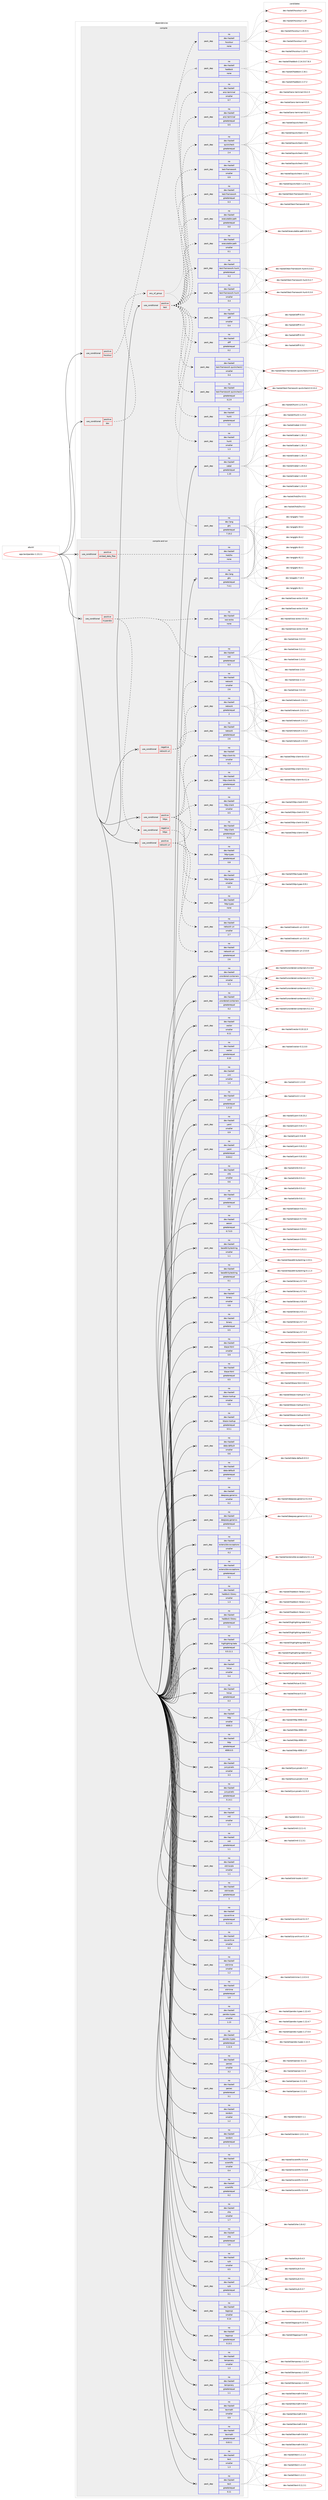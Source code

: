 digraph prolog {

# *************
# Graph options
# *************

newrank=true;
concentrate=true;
compound=true;
graph [rankdir=LR,fontname=Helvetica,fontsize=10,ranksep=1.5];#, ranksep=2.5, nodesep=0.2];
edge  [arrowhead=vee];
node  [fontname=Helvetica,fontsize=10];

# **********
# The ebuild
# **********

subgraph cluster_leftcol {
color=gray;
rank=same;
label=<<i>ebuild</i>>;
id [label="app-text/pandoc-1.13.2.1", color=red, width=4, href="../app-text/pandoc-1.13.2.1.svg"];
}

# ****************
# The dependencies
# ****************

subgraph cluster_midcol {
color=gray;
label=<<i>dependencies</i>>;
subgraph cluster_compile {
fillcolor="#eeeeee";
style=filled;
label=<<i>compile</i>>;
subgraph cond355778 {
dependency1310687 [label=<<TABLE BORDER="0" CELLBORDER="1" CELLSPACING="0" CELLPADDING="4"><TR><TD ROWSPAN="3" CELLPADDING="10">use_conditional</TD></TR><TR><TD>positive</TD></TR><TR><TD>doc</TD></TR></TABLE>>, shape=none, color=red];
subgraph any19980 {
dependency1310688 [label=<<TABLE BORDER="0" CELLBORDER="1" CELLSPACING="0" CELLPADDING="4"><TR><TD CELLPADDING="10">any_of_group</TD></TR></TABLE>>, shape=none, color=red];subgraph pack934383 {
dependency1310689 [label=<<TABLE BORDER="0" CELLBORDER="1" CELLSPACING="0" CELLPADDING="4" WIDTH="220"><TR><TD ROWSPAN="6" CELLPADDING="30">pack_dep</TD></TR><TR><TD WIDTH="110">no</TD></TR><TR><TD>dev-haskell</TD></TR><TR><TD>haddock</TD></TR><TR><TD>none</TD></TR><TR><TD></TD></TR></TABLE>>, shape=none, color=blue];
}
dependency1310688:e -> dependency1310689:w [weight=20,style="dotted",arrowhead="oinv"];
subgraph pack934384 {
dependency1310690 [label=<<TABLE BORDER="0" CELLBORDER="1" CELLSPACING="0" CELLPADDING="4" WIDTH="220"><TR><TD ROWSPAN="6" CELLPADDING="30">pack_dep</TD></TR><TR><TD WIDTH="110">no</TD></TR><TR><TD>dev-lang</TD></TR><TR><TD>ghc</TD></TR><TR><TD>greaterequal</TD></TR><TR><TD>7.10.2</TD></TR></TABLE>>, shape=none, color=blue];
}
dependency1310688:e -> dependency1310690:w [weight=20,style="dotted",arrowhead="oinv"];
}
dependency1310687:e -> dependency1310688:w [weight=20,style="dashed",arrowhead="vee"];
}
id:e -> dependency1310687:w [weight=20,style="solid",arrowhead="vee"];
subgraph cond355779 {
dependency1310691 [label=<<TABLE BORDER="0" CELLBORDER="1" CELLSPACING="0" CELLPADDING="4"><TR><TD ROWSPAN="3" CELLPADDING="10">use_conditional</TD></TR><TR><TD>positive</TD></TR><TR><TD>hscolour</TD></TR></TABLE>>, shape=none, color=red];
subgraph pack934385 {
dependency1310692 [label=<<TABLE BORDER="0" CELLBORDER="1" CELLSPACING="0" CELLPADDING="4" WIDTH="220"><TR><TD ROWSPAN="6" CELLPADDING="30">pack_dep</TD></TR><TR><TD WIDTH="110">no</TD></TR><TR><TD>dev-haskell</TD></TR><TR><TD>hscolour</TD></TR><TR><TD>none</TD></TR><TR><TD></TD></TR></TABLE>>, shape=none, color=blue];
}
dependency1310691:e -> dependency1310692:w [weight=20,style="dashed",arrowhead="vee"];
}
id:e -> dependency1310691:w [weight=20,style="solid",arrowhead="vee"];
subgraph cond355780 {
dependency1310693 [label=<<TABLE BORDER="0" CELLBORDER="1" CELLSPACING="0" CELLPADDING="4"><TR><TD ROWSPAN="3" CELLPADDING="10">use_conditional</TD></TR><TR><TD>positive</TD></TR><TR><TD>test</TD></TR></TABLE>>, shape=none, color=red];
subgraph pack934386 {
dependency1310694 [label=<<TABLE BORDER="0" CELLBORDER="1" CELLSPACING="0" CELLPADDING="4" WIDTH="220"><TR><TD ROWSPAN="6" CELLPADDING="30">pack_dep</TD></TR><TR><TD WIDTH="110">no</TD></TR><TR><TD>dev-haskell</TD></TR><TR><TD>ansi-terminal</TD></TR><TR><TD>greaterequal</TD></TR><TR><TD>0.5</TD></TR></TABLE>>, shape=none, color=blue];
}
dependency1310693:e -> dependency1310694:w [weight=20,style="dashed",arrowhead="vee"];
subgraph pack934387 {
dependency1310695 [label=<<TABLE BORDER="0" CELLBORDER="1" CELLSPACING="0" CELLPADDING="4" WIDTH="220"><TR><TD ROWSPAN="6" CELLPADDING="30">pack_dep</TD></TR><TR><TD WIDTH="110">no</TD></TR><TR><TD>dev-haskell</TD></TR><TR><TD>ansi-terminal</TD></TR><TR><TD>smaller</TD></TR><TR><TD>0.7</TD></TR></TABLE>>, shape=none, color=blue];
}
dependency1310693:e -> dependency1310695:w [weight=20,style="dashed",arrowhead="vee"];
subgraph pack934388 {
dependency1310696 [label=<<TABLE BORDER="0" CELLBORDER="1" CELLSPACING="0" CELLPADDING="4" WIDTH="220"><TR><TD ROWSPAN="6" CELLPADDING="30">pack_dep</TD></TR><TR><TD WIDTH="110">no</TD></TR><TR><TD>dev-haskell</TD></TR><TR><TD>diff</TD></TR><TR><TD>greaterequal</TD></TR><TR><TD>0.2</TD></TR></TABLE>>, shape=none, color=blue];
}
dependency1310693:e -> dependency1310696:w [weight=20,style="dashed",arrowhead="vee"];
subgraph pack934389 {
dependency1310697 [label=<<TABLE BORDER="0" CELLBORDER="1" CELLSPACING="0" CELLPADDING="4" WIDTH="220"><TR><TD ROWSPAN="6" CELLPADDING="30">pack_dep</TD></TR><TR><TD WIDTH="110">no</TD></TR><TR><TD>dev-haskell</TD></TR><TR><TD>diff</TD></TR><TR><TD>smaller</TD></TR><TR><TD>0.4</TD></TR></TABLE>>, shape=none, color=blue];
}
dependency1310693:e -> dependency1310697:w [weight=20,style="dashed",arrowhead="vee"];
subgraph pack934390 {
dependency1310698 [label=<<TABLE BORDER="0" CELLBORDER="1" CELLSPACING="0" CELLPADDING="4" WIDTH="220"><TR><TD ROWSPAN="6" CELLPADDING="30">pack_dep</TD></TR><TR><TD WIDTH="110">no</TD></TR><TR><TD>dev-haskell</TD></TR><TR><TD>executable-path</TD></TR><TR><TD>greaterequal</TD></TR><TR><TD>0.0</TD></TR></TABLE>>, shape=none, color=blue];
}
dependency1310693:e -> dependency1310698:w [weight=20,style="dashed",arrowhead="vee"];
subgraph pack934391 {
dependency1310699 [label=<<TABLE BORDER="0" CELLBORDER="1" CELLSPACING="0" CELLPADDING="4" WIDTH="220"><TR><TD ROWSPAN="6" CELLPADDING="30">pack_dep</TD></TR><TR><TD WIDTH="110">no</TD></TR><TR><TD>dev-haskell</TD></TR><TR><TD>executable-path</TD></TR><TR><TD>smaller</TD></TR><TR><TD>0.1</TD></TR></TABLE>>, shape=none, color=blue];
}
dependency1310693:e -> dependency1310699:w [weight=20,style="dashed",arrowhead="vee"];
subgraph pack934392 {
dependency1310700 [label=<<TABLE BORDER="0" CELLBORDER="1" CELLSPACING="0" CELLPADDING="4" WIDTH="220"><TR><TD ROWSPAN="6" CELLPADDING="30">pack_dep</TD></TR><TR><TD WIDTH="110">no</TD></TR><TR><TD>dev-haskell</TD></TR><TR><TD>hunit</TD></TR><TR><TD>greaterequal</TD></TR><TR><TD>1.2</TD></TR></TABLE>>, shape=none, color=blue];
}
dependency1310693:e -> dependency1310700:w [weight=20,style="dashed",arrowhead="vee"];
subgraph pack934393 {
dependency1310701 [label=<<TABLE BORDER="0" CELLBORDER="1" CELLSPACING="0" CELLPADDING="4" WIDTH="220"><TR><TD ROWSPAN="6" CELLPADDING="30">pack_dep</TD></TR><TR><TD WIDTH="110">no</TD></TR><TR><TD>dev-haskell</TD></TR><TR><TD>hunit</TD></TR><TR><TD>smaller</TD></TR><TR><TD>1.3</TD></TR></TABLE>>, shape=none, color=blue];
}
dependency1310693:e -> dependency1310701:w [weight=20,style="dashed",arrowhead="vee"];
subgraph pack934394 {
dependency1310702 [label=<<TABLE BORDER="0" CELLBORDER="1" CELLSPACING="0" CELLPADDING="4" WIDTH="220"><TR><TD ROWSPAN="6" CELLPADDING="30">pack_dep</TD></TR><TR><TD WIDTH="110">no</TD></TR><TR><TD>dev-haskell</TD></TR><TR><TD>quickcheck</TD></TR><TR><TD>greaterequal</TD></TR><TR><TD>2.4</TD></TR></TABLE>>, shape=none, color=blue];
}
dependency1310693:e -> dependency1310702:w [weight=20,style="dashed",arrowhead="vee"];
subgraph pack934395 {
dependency1310703 [label=<<TABLE BORDER="0" CELLBORDER="1" CELLSPACING="0" CELLPADDING="4" WIDTH="220"><TR><TD ROWSPAN="6" CELLPADDING="30">pack_dep</TD></TR><TR><TD WIDTH="110">no</TD></TR><TR><TD>dev-haskell</TD></TR><TR><TD>test-framework</TD></TR><TR><TD>greaterequal</TD></TR><TR><TD>0.3</TD></TR></TABLE>>, shape=none, color=blue];
}
dependency1310693:e -> dependency1310703:w [weight=20,style="dashed",arrowhead="vee"];
subgraph pack934396 {
dependency1310704 [label=<<TABLE BORDER="0" CELLBORDER="1" CELLSPACING="0" CELLPADDING="4" WIDTH="220"><TR><TD ROWSPAN="6" CELLPADDING="30">pack_dep</TD></TR><TR><TD WIDTH="110">no</TD></TR><TR><TD>dev-haskell</TD></TR><TR><TD>test-framework</TD></TR><TR><TD>smaller</TD></TR><TR><TD>0.9</TD></TR></TABLE>>, shape=none, color=blue];
}
dependency1310693:e -> dependency1310704:w [weight=20,style="dashed",arrowhead="vee"];
subgraph pack934397 {
dependency1310705 [label=<<TABLE BORDER="0" CELLBORDER="1" CELLSPACING="0" CELLPADDING="4" WIDTH="220"><TR><TD ROWSPAN="6" CELLPADDING="30">pack_dep</TD></TR><TR><TD WIDTH="110">no</TD></TR><TR><TD>dev-haskell</TD></TR><TR><TD>test-framework-hunit</TD></TR><TR><TD>greaterequal</TD></TR><TR><TD>0.2</TD></TR></TABLE>>, shape=none, color=blue];
}
dependency1310693:e -> dependency1310705:w [weight=20,style="dashed",arrowhead="vee"];
subgraph pack934398 {
dependency1310706 [label=<<TABLE BORDER="0" CELLBORDER="1" CELLSPACING="0" CELLPADDING="4" WIDTH="220"><TR><TD ROWSPAN="6" CELLPADDING="30">pack_dep</TD></TR><TR><TD WIDTH="110">no</TD></TR><TR><TD>dev-haskell</TD></TR><TR><TD>test-framework-hunit</TD></TR><TR><TD>smaller</TD></TR><TR><TD>0.4</TD></TR></TABLE>>, shape=none, color=blue];
}
dependency1310693:e -> dependency1310706:w [weight=20,style="dashed",arrowhead="vee"];
subgraph pack934399 {
dependency1310707 [label=<<TABLE BORDER="0" CELLBORDER="1" CELLSPACING="0" CELLPADDING="4" WIDTH="220"><TR><TD ROWSPAN="6" CELLPADDING="30">pack_dep</TD></TR><TR><TD WIDTH="110">no</TD></TR><TR><TD>dev-haskell</TD></TR><TR><TD>test-framework-quickcheck2</TD></TR><TR><TD>greaterequal</TD></TR><TR><TD>0.2.9</TD></TR></TABLE>>, shape=none, color=blue];
}
dependency1310693:e -> dependency1310707:w [weight=20,style="dashed",arrowhead="vee"];
subgraph pack934400 {
dependency1310708 [label=<<TABLE BORDER="0" CELLBORDER="1" CELLSPACING="0" CELLPADDING="4" WIDTH="220"><TR><TD ROWSPAN="6" CELLPADDING="30">pack_dep</TD></TR><TR><TD WIDTH="110">no</TD></TR><TR><TD>dev-haskell</TD></TR><TR><TD>test-framework-quickcheck2</TD></TR><TR><TD>smaller</TD></TR><TR><TD>0.4</TD></TR></TABLE>>, shape=none, color=blue];
}
dependency1310693:e -> dependency1310708:w [weight=20,style="dashed",arrowhead="vee"];
}
id:e -> dependency1310693:w [weight=20,style="solid",arrowhead="vee"];
subgraph pack934401 {
dependency1310709 [label=<<TABLE BORDER="0" CELLBORDER="1" CELLSPACING="0" CELLPADDING="4" WIDTH="220"><TR><TD ROWSPAN="6" CELLPADDING="30">pack_dep</TD></TR><TR><TD WIDTH="110">no</TD></TR><TR><TD>dev-haskell</TD></TR><TR><TD>cabal</TD></TR><TR><TD>greaterequal</TD></TR><TR><TD>1.10</TD></TR></TABLE>>, shape=none, color=blue];
}
id:e -> dependency1310709:w [weight=20,style="solid",arrowhead="vee"];
}
subgraph cluster_compileandrun {
fillcolor="#eeeeee";
style=filled;
label=<<i>compile and run</i>>;
subgraph cond355781 {
dependency1310710 [label=<<TABLE BORDER="0" CELLBORDER="1" CELLSPACING="0" CELLPADDING="4"><TR><TD ROWSPAN="3" CELLPADDING="10">use_conditional</TD></TR><TR><TD>negative</TD></TR><TR><TD>network-uri</TD></TR></TABLE>>, shape=none, color=red];
subgraph pack934402 {
dependency1310711 [label=<<TABLE BORDER="0" CELLBORDER="1" CELLSPACING="0" CELLPADDING="4" WIDTH="220"><TR><TD ROWSPAN="6" CELLPADDING="30">pack_dep</TD></TR><TR><TD WIDTH="110">no</TD></TR><TR><TD>dev-haskell</TD></TR><TR><TD>network</TD></TR><TR><TD>greaterequal</TD></TR><TR><TD>2</TD></TR></TABLE>>, shape=none, color=blue];
}
dependency1310710:e -> dependency1310711:w [weight=20,style="dashed",arrowhead="vee"];
subgraph pack934403 {
dependency1310712 [label=<<TABLE BORDER="0" CELLBORDER="1" CELLSPACING="0" CELLPADDING="4" WIDTH="220"><TR><TD ROWSPAN="6" CELLPADDING="30">pack_dep</TD></TR><TR><TD WIDTH="110">no</TD></TR><TR><TD>dev-haskell</TD></TR><TR><TD>network</TD></TR><TR><TD>smaller</TD></TR><TR><TD>2.6</TD></TR></TABLE>>, shape=none, color=blue];
}
dependency1310710:e -> dependency1310712:w [weight=20,style="dashed",arrowhead="vee"];
}
id:e -> dependency1310710:w [weight=20,style="solid",arrowhead="odotvee"];
subgraph cond355782 {
dependency1310713 [label=<<TABLE BORDER="0" CELLBORDER="1" CELLSPACING="0" CELLPADDING="4"><TR><TD ROWSPAN="3" CELLPADDING="10">use_conditional</TD></TR><TR><TD>positive</TD></TR><TR><TD>embed_data_files</TD></TR></TABLE>>, shape=none, color=red];
subgraph pack934404 {
dependency1310714 [label=<<TABLE BORDER="0" CELLBORDER="1" CELLSPACING="0" CELLPADDING="4" WIDTH="220"><TR><TD ROWSPAN="6" CELLPADDING="30">pack_dep</TD></TR><TR><TD WIDTH="110">no</TD></TR><TR><TD>dev-haskell</TD></TR><TR><TD>hsb2hs</TD></TR><TR><TD>none</TD></TR><TR><TD></TD></TR></TABLE>>, shape=none, color=blue];
}
dependency1310713:e -> dependency1310714:w [weight=20,style="dashed",arrowhead="vee"];
}
id:e -> dependency1310713:w [weight=20,style="solid",arrowhead="odotvee"];
subgraph cond355783 {
dependency1310715 [label=<<TABLE BORDER="0" CELLBORDER="1" CELLSPACING="0" CELLPADDING="4"><TR><TD ROWSPAN="3" CELLPADDING="10">use_conditional</TD></TR><TR><TD>positive</TD></TR><TR><TD>https</TD></TR></TABLE>>, shape=none, color=red];
subgraph pack934405 {
dependency1310716 [label=<<TABLE BORDER="0" CELLBORDER="1" CELLSPACING="0" CELLPADDING="4" WIDTH="220"><TR><TD ROWSPAN="6" CELLPADDING="30">pack_dep</TD></TR><TR><TD WIDTH="110">no</TD></TR><TR><TD>dev-haskell</TD></TR><TR><TD>http-client</TD></TR><TR><TD>greaterequal</TD></TR><TR><TD>0.3.2</TD></TR></TABLE>>, shape=none, color=blue];
}
dependency1310715:e -> dependency1310716:w [weight=20,style="dashed",arrowhead="vee"];
subgraph pack934406 {
dependency1310717 [label=<<TABLE BORDER="0" CELLBORDER="1" CELLSPACING="0" CELLPADDING="4" WIDTH="220"><TR><TD ROWSPAN="6" CELLPADDING="30">pack_dep</TD></TR><TR><TD WIDTH="110">no</TD></TR><TR><TD>dev-haskell</TD></TR><TR><TD>http-client</TD></TR><TR><TD>smaller</TD></TR><TR><TD>0.5</TD></TR></TABLE>>, shape=none, color=blue];
}
dependency1310715:e -> dependency1310717:w [weight=20,style="dashed",arrowhead="vee"];
subgraph pack934407 {
dependency1310718 [label=<<TABLE BORDER="0" CELLBORDER="1" CELLSPACING="0" CELLPADDING="4" WIDTH="220"><TR><TD ROWSPAN="6" CELLPADDING="30">pack_dep</TD></TR><TR><TD WIDTH="110">no</TD></TR><TR><TD>dev-haskell</TD></TR><TR><TD>http-client-tls</TD></TR><TR><TD>greaterequal</TD></TR><TR><TD>0.2</TD></TR></TABLE>>, shape=none, color=blue];
}
dependency1310715:e -> dependency1310718:w [weight=20,style="dashed",arrowhead="vee"];
subgraph pack934408 {
dependency1310719 [label=<<TABLE BORDER="0" CELLBORDER="1" CELLSPACING="0" CELLPADDING="4" WIDTH="220"><TR><TD ROWSPAN="6" CELLPADDING="30">pack_dep</TD></TR><TR><TD WIDTH="110">no</TD></TR><TR><TD>dev-haskell</TD></TR><TR><TD>http-client-tls</TD></TR><TR><TD>smaller</TD></TR><TR><TD>0.3</TD></TR></TABLE>>, shape=none, color=blue];
}
dependency1310715:e -> dependency1310719:w [weight=20,style="dashed",arrowhead="vee"];
subgraph pack934409 {
dependency1310720 [label=<<TABLE BORDER="0" CELLBORDER="1" CELLSPACING="0" CELLPADDING="4" WIDTH="220"><TR><TD ROWSPAN="6" CELLPADDING="30">pack_dep</TD></TR><TR><TD WIDTH="110">no</TD></TR><TR><TD>dev-haskell</TD></TR><TR><TD>http-types</TD></TR><TR><TD>greaterequal</TD></TR><TR><TD>0.8</TD></TR></TABLE>>, shape=none, color=blue];
}
dependency1310715:e -> dependency1310720:w [weight=20,style="dashed",arrowhead="vee"];
subgraph pack934410 {
dependency1310721 [label=<<TABLE BORDER="0" CELLBORDER="1" CELLSPACING="0" CELLPADDING="4" WIDTH="220"><TR><TD ROWSPAN="6" CELLPADDING="30">pack_dep</TD></TR><TR><TD WIDTH="110">no</TD></TR><TR><TD>dev-haskell</TD></TR><TR><TD>http-types</TD></TR><TR><TD>smaller</TD></TR><TR><TD>0.9</TD></TR></TABLE>>, shape=none, color=blue];
}
dependency1310715:e -> dependency1310721:w [weight=20,style="dashed",arrowhead="vee"];
}
id:e -> dependency1310715:w [weight=20,style="solid",arrowhead="odotvee"];
subgraph cond355784 {
dependency1310722 [label=<<TABLE BORDER="0" CELLBORDER="1" CELLSPACING="0" CELLPADDING="4"><TR><TD ROWSPAN="3" CELLPADDING="10">use_conditional</TD></TR><TR><TD>positive</TD></TR><TR><TD>network-uri</TD></TR></TABLE>>, shape=none, color=red];
subgraph pack934411 {
dependency1310723 [label=<<TABLE BORDER="0" CELLBORDER="1" CELLSPACING="0" CELLPADDING="4" WIDTH="220"><TR><TD ROWSPAN="6" CELLPADDING="30">pack_dep</TD></TR><TR><TD WIDTH="110">no</TD></TR><TR><TD>dev-haskell</TD></TR><TR><TD>network</TD></TR><TR><TD>greaterequal</TD></TR><TR><TD>2.6</TD></TR></TABLE>>, shape=none, color=blue];
}
dependency1310722:e -> dependency1310723:w [weight=20,style="dashed",arrowhead="vee"];
subgraph pack934412 {
dependency1310724 [label=<<TABLE BORDER="0" CELLBORDER="1" CELLSPACING="0" CELLPADDING="4" WIDTH="220"><TR><TD ROWSPAN="6" CELLPADDING="30">pack_dep</TD></TR><TR><TD WIDTH="110">no</TD></TR><TR><TD>dev-haskell</TD></TR><TR><TD>network-uri</TD></TR><TR><TD>greaterequal</TD></TR><TR><TD>2.6</TD></TR></TABLE>>, shape=none, color=blue];
}
dependency1310722:e -> dependency1310724:w [weight=20,style="dashed",arrowhead="vee"];
subgraph pack934413 {
dependency1310725 [label=<<TABLE BORDER="0" CELLBORDER="1" CELLSPACING="0" CELLPADDING="4" WIDTH="220"><TR><TD ROWSPAN="6" CELLPADDING="30">pack_dep</TD></TR><TR><TD WIDTH="110">no</TD></TR><TR><TD>dev-haskell</TD></TR><TR><TD>network-uri</TD></TR><TR><TD>smaller</TD></TR><TR><TD>2.7</TD></TR></TABLE>>, shape=none, color=blue];
}
dependency1310722:e -> dependency1310725:w [weight=20,style="dashed",arrowhead="vee"];
}
id:e -> dependency1310722:w [weight=20,style="solid",arrowhead="odotvee"];
subgraph cond355785 {
dependency1310726 [label=<<TABLE BORDER="0" CELLBORDER="1" CELLSPACING="0" CELLPADDING="4"><TR><TD ROWSPAN="3" CELLPADDING="10">use_conditional</TD></TR><TR><TD>positive</TD></TR><TR><TD>trypandoc</TD></TR></TABLE>>, shape=none, color=red];
subgraph pack934414 {
dependency1310727 [label=<<TABLE BORDER="0" CELLBORDER="1" CELLSPACING="0" CELLPADDING="4" WIDTH="220"><TR><TD ROWSPAN="6" CELLPADDING="30">pack_dep</TD></TR><TR><TD WIDTH="110">no</TD></TR><TR><TD>dev-haskell</TD></TR><TR><TD>wai</TD></TR><TR><TD>greaterequal</TD></TR><TR><TD>0.3</TD></TR></TABLE>>, shape=none, color=blue];
}
dependency1310726:e -> dependency1310727:w [weight=20,style="dashed",arrowhead="vee"];
subgraph pack934415 {
dependency1310728 [label=<<TABLE BORDER="0" CELLBORDER="1" CELLSPACING="0" CELLPADDING="4" WIDTH="220"><TR><TD ROWSPAN="6" CELLPADDING="30">pack_dep</TD></TR><TR><TD WIDTH="110">no</TD></TR><TR><TD>dev-haskell</TD></TR><TR><TD>wai-extra</TD></TR><TR><TD>none</TD></TR><TR><TD></TD></TR></TABLE>>, shape=none, color=blue];
}
dependency1310726:e -> dependency1310728:w [weight=20,style="dashed",arrowhead="vee"];
subgraph cond355786 {
dependency1310729 [label=<<TABLE BORDER="0" CELLBORDER="1" CELLSPACING="0" CELLPADDING="4"><TR><TD ROWSPAN="3" CELLPADDING="10">use_conditional</TD></TR><TR><TD>negative</TD></TR><TR><TD>https</TD></TR></TABLE>>, shape=none, color=red];
subgraph pack934416 {
dependency1310730 [label=<<TABLE BORDER="0" CELLBORDER="1" CELLSPACING="0" CELLPADDING="4" WIDTH="220"><TR><TD ROWSPAN="6" CELLPADDING="30">pack_dep</TD></TR><TR><TD WIDTH="110">no</TD></TR><TR><TD>dev-haskell</TD></TR><TR><TD>http-types</TD></TR><TR><TD>none</TD></TR><TR><TD></TD></TR></TABLE>>, shape=none, color=blue];
}
dependency1310729:e -> dependency1310730:w [weight=20,style="dashed",arrowhead="vee"];
}
dependency1310726:e -> dependency1310729:w [weight=20,style="dashed",arrowhead="vee"];
}
id:e -> dependency1310726:w [weight=20,style="solid",arrowhead="odotvee"];
subgraph pack934417 {
dependency1310731 [label=<<TABLE BORDER="0" CELLBORDER="1" CELLSPACING="0" CELLPADDING="4" WIDTH="220"><TR><TD ROWSPAN="6" CELLPADDING="30">pack_dep</TD></TR><TR><TD WIDTH="110">no</TD></TR><TR><TD>dev-haskell</TD></TR><TR><TD>aeson</TD></TR><TR><TD>greaterequal</TD></TR><TR><TD>0.7.0.5</TD></TR></TABLE>>, shape=none, color=blue];
}
id:e -> dependency1310731:w [weight=20,style="solid",arrowhead="odotvee"];
subgraph pack934418 {
dependency1310732 [label=<<TABLE BORDER="0" CELLBORDER="1" CELLSPACING="0" CELLPADDING="4" WIDTH="220"><TR><TD ROWSPAN="6" CELLPADDING="30">pack_dep</TD></TR><TR><TD WIDTH="110">no</TD></TR><TR><TD>dev-haskell</TD></TR><TR><TD>base64-bytestring</TD></TR><TR><TD>greaterequal</TD></TR><TR><TD>0.1</TD></TR></TABLE>>, shape=none, color=blue];
}
id:e -> dependency1310732:w [weight=20,style="solid",arrowhead="odotvee"];
subgraph pack934419 {
dependency1310733 [label=<<TABLE BORDER="0" CELLBORDER="1" CELLSPACING="0" CELLPADDING="4" WIDTH="220"><TR><TD ROWSPAN="6" CELLPADDING="30">pack_dep</TD></TR><TR><TD WIDTH="110">no</TD></TR><TR><TD>dev-haskell</TD></TR><TR><TD>base64-bytestring</TD></TR><TR><TD>smaller</TD></TR><TR><TD>1.1</TD></TR></TABLE>>, shape=none, color=blue];
}
id:e -> dependency1310733:w [weight=20,style="solid",arrowhead="odotvee"];
subgraph pack934420 {
dependency1310734 [label=<<TABLE BORDER="0" CELLBORDER="1" CELLSPACING="0" CELLPADDING="4" WIDTH="220"><TR><TD ROWSPAN="6" CELLPADDING="30">pack_dep</TD></TR><TR><TD WIDTH="110">no</TD></TR><TR><TD>dev-haskell</TD></TR><TR><TD>binary</TD></TR><TR><TD>greaterequal</TD></TR><TR><TD>0.5</TD></TR></TABLE>>, shape=none, color=blue];
}
id:e -> dependency1310734:w [weight=20,style="solid",arrowhead="odotvee"];
subgraph pack934421 {
dependency1310735 [label=<<TABLE BORDER="0" CELLBORDER="1" CELLSPACING="0" CELLPADDING="4" WIDTH="220"><TR><TD ROWSPAN="6" CELLPADDING="30">pack_dep</TD></TR><TR><TD WIDTH="110">no</TD></TR><TR><TD>dev-haskell</TD></TR><TR><TD>binary</TD></TR><TR><TD>smaller</TD></TR><TR><TD>0.8</TD></TR></TABLE>>, shape=none, color=blue];
}
id:e -> dependency1310735:w [weight=20,style="solid",arrowhead="odotvee"];
subgraph pack934422 {
dependency1310736 [label=<<TABLE BORDER="0" CELLBORDER="1" CELLSPACING="0" CELLPADDING="4" WIDTH="220"><TR><TD ROWSPAN="6" CELLPADDING="30">pack_dep</TD></TR><TR><TD WIDTH="110">no</TD></TR><TR><TD>dev-haskell</TD></TR><TR><TD>blaze-html</TD></TR><TR><TD>greaterequal</TD></TR><TR><TD>0.5</TD></TR></TABLE>>, shape=none, color=blue];
}
id:e -> dependency1310736:w [weight=20,style="solid",arrowhead="odotvee"];
subgraph pack934423 {
dependency1310737 [label=<<TABLE BORDER="0" CELLBORDER="1" CELLSPACING="0" CELLPADDING="4" WIDTH="220"><TR><TD ROWSPAN="6" CELLPADDING="30">pack_dep</TD></TR><TR><TD WIDTH="110">no</TD></TR><TR><TD>dev-haskell</TD></TR><TR><TD>blaze-html</TD></TR><TR><TD>smaller</TD></TR><TR><TD>0.9</TD></TR></TABLE>>, shape=none, color=blue];
}
id:e -> dependency1310737:w [weight=20,style="solid",arrowhead="odotvee"];
subgraph pack934424 {
dependency1310738 [label=<<TABLE BORDER="0" CELLBORDER="1" CELLSPACING="0" CELLPADDING="4" WIDTH="220"><TR><TD ROWSPAN="6" CELLPADDING="30">pack_dep</TD></TR><TR><TD WIDTH="110">no</TD></TR><TR><TD>dev-haskell</TD></TR><TR><TD>blaze-markup</TD></TR><TR><TD>greaterequal</TD></TR><TR><TD>0.5.1</TD></TR></TABLE>>, shape=none, color=blue];
}
id:e -> dependency1310738:w [weight=20,style="solid",arrowhead="odotvee"];
subgraph pack934425 {
dependency1310739 [label=<<TABLE BORDER="0" CELLBORDER="1" CELLSPACING="0" CELLPADDING="4" WIDTH="220"><TR><TD ROWSPAN="6" CELLPADDING="30">pack_dep</TD></TR><TR><TD WIDTH="110">no</TD></TR><TR><TD>dev-haskell</TD></TR><TR><TD>blaze-markup</TD></TR><TR><TD>smaller</TD></TR><TR><TD>0.8</TD></TR></TABLE>>, shape=none, color=blue];
}
id:e -> dependency1310739:w [weight=20,style="solid",arrowhead="odotvee"];
subgraph pack934426 {
dependency1310740 [label=<<TABLE BORDER="0" CELLBORDER="1" CELLSPACING="0" CELLPADDING="4" WIDTH="220"><TR><TD ROWSPAN="6" CELLPADDING="30">pack_dep</TD></TR><TR><TD WIDTH="110">no</TD></TR><TR><TD>dev-haskell</TD></TR><TR><TD>data-default</TD></TR><TR><TD>greaterequal</TD></TR><TR><TD>0.4</TD></TR></TABLE>>, shape=none, color=blue];
}
id:e -> dependency1310740:w [weight=20,style="solid",arrowhead="odotvee"];
subgraph pack934427 {
dependency1310741 [label=<<TABLE BORDER="0" CELLBORDER="1" CELLSPACING="0" CELLPADDING="4" WIDTH="220"><TR><TD ROWSPAN="6" CELLPADDING="30">pack_dep</TD></TR><TR><TD WIDTH="110">no</TD></TR><TR><TD>dev-haskell</TD></TR><TR><TD>data-default</TD></TR><TR><TD>smaller</TD></TR><TR><TD>0.6</TD></TR></TABLE>>, shape=none, color=blue];
}
id:e -> dependency1310741:w [weight=20,style="solid",arrowhead="odotvee"];
subgraph pack934428 {
dependency1310742 [label=<<TABLE BORDER="0" CELLBORDER="1" CELLSPACING="0" CELLPADDING="4" WIDTH="220"><TR><TD ROWSPAN="6" CELLPADDING="30">pack_dep</TD></TR><TR><TD WIDTH="110">no</TD></TR><TR><TD>dev-haskell</TD></TR><TR><TD>deepseq-generics</TD></TR><TR><TD>greaterequal</TD></TR><TR><TD>0.1</TD></TR></TABLE>>, shape=none, color=blue];
}
id:e -> dependency1310742:w [weight=20,style="solid",arrowhead="odotvee"];
subgraph pack934429 {
dependency1310743 [label=<<TABLE BORDER="0" CELLBORDER="1" CELLSPACING="0" CELLPADDING="4" WIDTH="220"><TR><TD ROWSPAN="6" CELLPADDING="30">pack_dep</TD></TR><TR><TD WIDTH="110">no</TD></TR><TR><TD>dev-haskell</TD></TR><TR><TD>deepseq-generics</TD></TR><TR><TD>smaller</TD></TR><TR><TD>0.2</TD></TR></TABLE>>, shape=none, color=blue];
}
id:e -> dependency1310743:w [weight=20,style="solid",arrowhead="odotvee"];
subgraph pack934430 {
dependency1310744 [label=<<TABLE BORDER="0" CELLBORDER="1" CELLSPACING="0" CELLPADDING="4" WIDTH="220"><TR><TD ROWSPAN="6" CELLPADDING="30">pack_dep</TD></TR><TR><TD WIDTH="110">no</TD></TR><TR><TD>dev-haskell</TD></TR><TR><TD>extensible-exceptions</TD></TR><TR><TD>greaterequal</TD></TR><TR><TD>0.1</TD></TR></TABLE>>, shape=none, color=blue];
}
id:e -> dependency1310744:w [weight=20,style="solid",arrowhead="odotvee"];
subgraph pack934431 {
dependency1310745 [label=<<TABLE BORDER="0" CELLBORDER="1" CELLSPACING="0" CELLPADDING="4" WIDTH="220"><TR><TD ROWSPAN="6" CELLPADDING="30">pack_dep</TD></TR><TR><TD WIDTH="110">no</TD></TR><TR><TD>dev-haskell</TD></TR><TR><TD>extensible-exceptions</TD></TR><TR><TD>smaller</TD></TR><TR><TD>0.2</TD></TR></TABLE>>, shape=none, color=blue];
}
id:e -> dependency1310745:w [weight=20,style="solid",arrowhead="odotvee"];
subgraph pack934432 {
dependency1310746 [label=<<TABLE BORDER="0" CELLBORDER="1" CELLSPACING="0" CELLPADDING="4" WIDTH="220"><TR><TD ROWSPAN="6" CELLPADDING="30">pack_dep</TD></TR><TR><TD WIDTH="110">no</TD></TR><TR><TD>dev-haskell</TD></TR><TR><TD>haddock-library</TD></TR><TR><TD>greaterequal</TD></TR><TR><TD>1.1</TD></TR></TABLE>>, shape=none, color=blue];
}
id:e -> dependency1310746:w [weight=20,style="solid",arrowhead="odotvee"];
subgraph pack934433 {
dependency1310747 [label=<<TABLE BORDER="0" CELLBORDER="1" CELLSPACING="0" CELLPADDING="4" WIDTH="220"><TR><TD ROWSPAN="6" CELLPADDING="30">pack_dep</TD></TR><TR><TD WIDTH="110">no</TD></TR><TR><TD>dev-haskell</TD></TR><TR><TD>haddock-library</TD></TR><TR><TD>smaller</TD></TR><TR><TD>1.3</TD></TR></TABLE>>, shape=none, color=blue];
}
id:e -> dependency1310747:w [weight=20,style="solid",arrowhead="odotvee"];
subgraph pack934434 {
dependency1310748 [label=<<TABLE BORDER="0" CELLBORDER="1" CELLSPACING="0" CELLPADDING="4" WIDTH="220"><TR><TD ROWSPAN="6" CELLPADDING="30">pack_dep</TD></TR><TR><TD WIDTH="110">no</TD></TR><TR><TD>dev-haskell</TD></TR><TR><TD>highlighting-kate</TD></TR><TR><TD>greaterequal</TD></TR><TR><TD>0.5.11.1</TD></TR></TABLE>>, shape=none, color=blue];
}
id:e -> dependency1310748:w [weight=20,style="solid",arrowhead="odotvee"];
subgraph pack934435 {
dependency1310749 [label=<<TABLE BORDER="0" CELLBORDER="1" CELLSPACING="0" CELLPADDING="4" WIDTH="220"><TR><TD ROWSPAN="6" CELLPADDING="30">pack_dep</TD></TR><TR><TD WIDTH="110">no</TD></TR><TR><TD>dev-haskell</TD></TR><TR><TD>hslua</TD></TR><TR><TD>greaterequal</TD></TR><TR><TD>0.3</TD></TR></TABLE>>, shape=none, color=blue];
}
id:e -> dependency1310749:w [weight=20,style="solid",arrowhead="odotvee"];
subgraph pack934436 {
dependency1310750 [label=<<TABLE BORDER="0" CELLBORDER="1" CELLSPACING="0" CELLPADDING="4" WIDTH="220"><TR><TD ROWSPAN="6" CELLPADDING="30">pack_dep</TD></TR><TR><TD WIDTH="110">no</TD></TR><TR><TD>dev-haskell</TD></TR><TR><TD>hslua</TD></TR><TR><TD>smaller</TD></TR><TR><TD>0.4</TD></TR></TABLE>>, shape=none, color=blue];
}
id:e -> dependency1310750:w [weight=20,style="solid",arrowhead="odotvee"];
subgraph pack934437 {
dependency1310751 [label=<<TABLE BORDER="0" CELLBORDER="1" CELLSPACING="0" CELLPADDING="4" WIDTH="220"><TR><TD ROWSPAN="6" CELLPADDING="30">pack_dep</TD></TR><TR><TD WIDTH="110">no</TD></TR><TR><TD>dev-haskell</TD></TR><TR><TD>http</TD></TR><TR><TD>greaterequal</TD></TR><TR><TD>4000.0.5</TD></TR></TABLE>>, shape=none, color=blue];
}
id:e -> dependency1310751:w [weight=20,style="solid",arrowhead="odotvee"];
subgraph pack934438 {
dependency1310752 [label=<<TABLE BORDER="0" CELLBORDER="1" CELLSPACING="0" CELLPADDING="4" WIDTH="220"><TR><TD ROWSPAN="6" CELLPADDING="30">pack_dep</TD></TR><TR><TD WIDTH="110">no</TD></TR><TR><TD>dev-haskell</TD></TR><TR><TD>http</TD></TR><TR><TD>smaller</TD></TR><TR><TD>4000.3</TD></TR></TABLE>>, shape=none, color=blue];
}
id:e -> dependency1310752:w [weight=20,style="solid",arrowhead="odotvee"];
subgraph pack934439 {
dependency1310753 [label=<<TABLE BORDER="0" CELLBORDER="1" CELLSPACING="0" CELLPADDING="4" WIDTH="220"><TR><TD ROWSPAN="6" CELLPADDING="30">pack_dep</TD></TR><TR><TD WIDTH="110">no</TD></TR><TR><TD>dev-haskell</TD></TR><TR><TD>juicypixels</TD></TR><TR><TD>greaterequal</TD></TR><TR><TD>3.1.6.1</TD></TR></TABLE>>, shape=none, color=blue];
}
id:e -> dependency1310753:w [weight=20,style="solid",arrowhead="odotvee"];
subgraph pack934440 {
dependency1310754 [label=<<TABLE BORDER="0" CELLBORDER="1" CELLSPACING="0" CELLPADDING="4" WIDTH="220"><TR><TD ROWSPAN="6" CELLPADDING="30">pack_dep</TD></TR><TR><TD WIDTH="110">no</TD></TR><TR><TD>dev-haskell</TD></TR><TR><TD>juicypixels</TD></TR><TR><TD>smaller</TD></TR><TR><TD>3.3</TD></TR></TABLE>>, shape=none, color=blue];
}
id:e -> dependency1310754:w [weight=20,style="solid",arrowhead="odotvee"];
subgraph pack934441 {
dependency1310755 [label=<<TABLE BORDER="0" CELLBORDER="1" CELLSPACING="0" CELLPADDING="4" WIDTH="220"><TR><TD ROWSPAN="6" CELLPADDING="30">pack_dep</TD></TR><TR><TD WIDTH="110">no</TD></TR><TR><TD>dev-haskell</TD></TR><TR><TD>mtl</TD></TR><TR><TD>greaterequal</TD></TR><TR><TD>1.1</TD></TR></TABLE>>, shape=none, color=blue];
}
id:e -> dependency1310755:w [weight=20,style="solid",arrowhead="odotvee"];
subgraph pack934442 {
dependency1310756 [label=<<TABLE BORDER="0" CELLBORDER="1" CELLSPACING="0" CELLPADDING="4" WIDTH="220"><TR><TD ROWSPAN="6" CELLPADDING="30">pack_dep</TD></TR><TR><TD WIDTH="110">no</TD></TR><TR><TD>dev-haskell</TD></TR><TR><TD>mtl</TD></TR><TR><TD>smaller</TD></TR><TR><TD>2.3</TD></TR></TABLE>>, shape=none, color=blue];
}
id:e -> dependency1310756:w [weight=20,style="solid",arrowhead="odotvee"];
subgraph pack934443 {
dependency1310757 [label=<<TABLE BORDER="0" CELLBORDER="1" CELLSPACING="0" CELLPADDING="4" WIDTH="220"><TR><TD ROWSPAN="6" CELLPADDING="30">pack_dep</TD></TR><TR><TD WIDTH="110">no</TD></TR><TR><TD>dev-haskell</TD></TR><TR><TD>old-locale</TD></TR><TR><TD>greaterequal</TD></TR><TR><TD>1</TD></TR></TABLE>>, shape=none, color=blue];
}
id:e -> dependency1310757:w [weight=20,style="solid",arrowhead="odotvee"];
subgraph pack934444 {
dependency1310758 [label=<<TABLE BORDER="0" CELLBORDER="1" CELLSPACING="0" CELLPADDING="4" WIDTH="220"><TR><TD ROWSPAN="6" CELLPADDING="30">pack_dep</TD></TR><TR><TD WIDTH="110">no</TD></TR><TR><TD>dev-haskell</TD></TR><TR><TD>old-locale</TD></TR><TR><TD>smaller</TD></TR><TR><TD>1.1</TD></TR></TABLE>>, shape=none, color=blue];
}
id:e -> dependency1310758:w [weight=20,style="solid",arrowhead="odotvee"];
subgraph pack934445 {
dependency1310759 [label=<<TABLE BORDER="0" CELLBORDER="1" CELLSPACING="0" CELLPADDING="4" WIDTH="220"><TR><TD ROWSPAN="6" CELLPADDING="30">pack_dep</TD></TR><TR><TD WIDTH="110">no</TD></TR><TR><TD>dev-haskell</TD></TR><TR><TD>old-time</TD></TR><TR><TD>greaterequal</TD></TR><TR><TD>1.0</TD></TR></TABLE>>, shape=none, color=blue];
}
id:e -> dependency1310759:w [weight=20,style="solid",arrowhead="odotvee"];
subgraph pack934446 {
dependency1310760 [label=<<TABLE BORDER="0" CELLBORDER="1" CELLSPACING="0" CELLPADDING="4" WIDTH="220"><TR><TD ROWSPAN="6" CELLPADDING="30">pack_dep</TD></TR><TR><TD WIDTH="110">no</TD></TR><TR><TD>dev-haskell</TD></TR><TR><TD>old-time</TD></TR><TR><TD>smaller</TD></TR><TR><TD>1.2</TD></TR></TABLE>>, shape=none, color=blue];
}
id:e -> dependency1310760:w [weight=20,style="solid",arrowhead="odotvee"];
subgraph pack934447 {
dependency1310761 [label=<<TABLE BORDER="0" CELLBORDER="1" CELLSPACING="0" CELLPADDING="4" WIDTH="220"><TR><TD ROWSPAN="6" CELLPADDING="30">pack_dep</TD></TR><TR><TD WIDTH="110">no</TD></TR><TR><TD>dev-haskell</TD></TR><TR><TD>pandoc-types</TD></TR><TR><TD>greaterequal</TD></TR><TR><TD>1.12.4</TD></TR></TABLE>>, shape=none, color=blue];
}
id:e -> dependency1310761:w [weight=20,style="solid",arrowhead="odotvee"];
subgraph pack934448 {
dependency1310762 [label=<<TABLE BORDER="0" CELLBORDER="1" CELLSPACING="0" CELLPADDING="4" WIDTH="220"><TR><TD ROWSPAN="6" CELLPADDING="30">pack_dep</TD></TR><TR><TD WIDTH="110">no</TD></TR><TR><TD>dev-haskell</TD></TR><TR><TD>pandoc-types</TD></TR><TR><TD>smaller</TD></TR><TR><TD>1.13</TD></TR></TABLE>>, shape=none, color=blue];
}
id:e -> dependency1310762:w [weight=20,style="solid",arrowhead="odotvee"];
subgraph pack934449 {
dependency1310763 [label=<<TABLE BORDER="0" CELLBORDER="1" CELLSPACING="0" CELLPADDING="4" WIDTH="220"><TR><TD ROWSPAN="6" CELLPADDING="30">pack_dep</TD></TR><TR><TD WIDTH="110">no</TD></TR><TR><TD>dev-haskell</TD></TR><TR><TD>parsec</TD></TR><TR><TD>greaterequal</TD></TR><TR><TD>3.1</TD></TR></TABLE>>, shape=none, color=blue];
}
id:e -> dependency1310763:w [weight=20,style="solid",arrowhead="odotvee"];
subgraph pack934450 {
dependency1310764 [label=<<TABLE BORDER="0" CELLBORDER="1" CELLSPACING="0" CELLPADDING="4" WIDTH="220"><TR><TD ROWSPAN="6" CELLPADDING="30">pack_dep</TD></TR><TR><TD WIDTH="110">no</TD></TR><TR><TD>dev-haskell</TD></TR><TR><TD>parsec</TD></TR><TR><TD>smaller</TD></TR><TR><TD>3.2</TD></TR></TABLE>>, shape=none, color=blue];
}
id:e -> dependency1310764:w [weight=20,style="solid",arrowhead="odotvee"];
subgraph pack934451 {
dependency1310765 [label=<<TABLE BORDER="0" CELLBORDER="1" CELLSPACING="0" CELLPADDING="4" WIDTH="220"><TR><TD ROWSPAN="6" CELLPADDING="30">pack_dep</TD></TR><TR><TD WIDTH="110">no</TD></TR><TR><TD>dev-haskell</TD></TR><TR><TD>random</TD></TR><TR><TD>greaterequal</TD></TR><TR><TD>1</TD></TR></TABLE>>, shape=none, color=blue];
}
id:e -> dependency1310765:w [weight=20,style="solid",arrowhead="odotvee"];
subgraph pack934452 {
dependency1310766 [label=<<TABLE BORDER="0" CELLBORDER="1" CELLSPACING="0" CELLPADDING="4" WIDTH="220"><TR><TD ROWSPAN="6" CELLPADDING="30">pack_dep</TD></TR><TR><TD WIDTH="110">no</TD></TR><TR><TD>dev-haskell</TD></TR><TR><TD>random</TD></TR><TR><TD>smaller</TD></TR><TR><TD>1.2</TD></TR></TABLE>>, shape=none, color=blue];
}
id:e -> dependency1310766:w [weight=20,style="solid",arrowhead="odotvee"];
subgraph pack934453 {
dependency1310767 [label=<<TABLE BORDER="0" CELLBORDER="1" CELLSPACING="0" CELLPADDING="4" WIDTH="220"><TR><TD ROWSPAN="6" CELLPADDING="30">pack_dep</TD></TR><TR><TD WIDTH="110">no</TD></TR><TR><TD>dev-haskell</TD></TR><TR><TD>scientific</TD></TR><TR><TD>greaterequal</TD></TR><TR><TD>0.2</TD></TR></TABLE>>, shape=none, color=blue];
}
id:e -> dependency1310767:w [weight=20,style="solid",arrowhead="odotvee"];
subgraph pack934454 {
dependency1310768 [label=<<TABLE BORDER="0" CELLBORDER="1" CELLSPACING="0" CELLPADDING="4" WIDTH="220"><TR><TD ROWSPAN="6" CELLPADDING="30">pack_dep</TD></TR><TR><TD WIDTH="110">no</TD></TR><TR><TD>dev-haskell</TD></TR><TR><TD>scientific</TD></TR><TR><TD>smaller</TD></TR><TR><TD>0.4</TD></TR></TABLE>>, shape=none, color=blue];
}
id:e -> dependency1310768:w [weight=20,style="solid",arrowhead="odotvee"];
subgraph pack934455 {
dependency1310769 [label=<<TABLE BORDER="0" CELLBORDER="1" CELLSPACING="0" CELLPADDING="4" WIDTH="220"><TR><TD ROWSPAN="6" CELLPADDING="30">pack_dep</TD></TR><TR><TD WIDTH="110">no</TD></TR><TR><TD>dev-haskell</TD></TR><TR><TD>sha</TD></TR><TR><TD>greaterequal</TD></TR><TR><TD>1.6</TD></TR></TABLE>>, shape=none, color=blue];
}
id:e -> dependency1310769:w [weight=20,style="solid",arrowhead="odotvee"];
subgraph pack934456 {
dependency1310770 [label=<<TABLE BORDER="0" CELLBORDER="1" CELLSPACING="0" CELLPADDING="4" WIDTH="220"><TR><TD ROWSPAN="6" CELLPADDING="30">pack_dep</TD></TR><TR><TD WIDTH="110">no</TD></TR><TR><TD>dev-haskell</TD></TR><TR><TD>sha</TD></TR><TR><TD>smaller</TD></TR><TR><TD>1.7</TD></TR></TABLE>>, shape=none, color=blue];
}
id:e -> dependency1310770:w [weight=20,style="solid",arrowhead="odotvee"];
subgraph pack934457 {
dependency1310771 [label=<<TABLE BORDER="0" CELLBORDER="1" CELLSPACING="0" CELLPADDING="4" WIDTH="220"><TR><TD ROWSPAN="6" CELLPADDING="30">pack_dep</TD></TR><TR><TD WIDTH="110">no</TD></TR><TR><TD>dev-haskell</TD></TR><TR><TD>syb</TD></TR><TR><TD>greaterequal</TD></TR><TR><TD>0.1</TD></TR></TABLE>>, shape=none, color=blue];
}
id:e -> dependency1310771:w [weight=20,style="solid",arrowhead="odotvee"];
subgraph pack934458 {
dependency1310772 [label=<<TABLE BORDER="0" CELLBORDER="1" CELLSPACING="0" CELLPADDING="4" WIDTH="220"><TR><TD ROWSPAN="6" CELLPADDING="30">pack_dep</TD></TR><TR><TD WIDTH="110">no</TD></TR><TR><TD>dev-haskell</TD></TR><TR><TD>syb</TD></TR><TR><TD>smaller</TD></TR><TR><TD>0.5</TD></TR></TABLE>>, shape=none, color=blue];
}
id:e -> dependency1310772:w [weight=20,style="solid",arrowhead="odotvee"];
subgraph pack934459 {
dependency1310773 [label=<<TABLE BORDER="0" CELLBORDER="1" CELLSPACING="0" CELLPADDING="4" WIDTH="220"><TR><TD ROWSPAN="6" CELLPADDING="30">pack_dep</TD></TR><TR><TD WIDTH="110">no</TD></TR><TR><TD>dev-haskell</TD></TR><TR><TD>tagsoup</TD></TR><TR><TD>greaterequal</TD></TR><TR><TD>0.13.1</TD></TR></TABLE>>, shape=none, color=blue];
}
id:e -> dependency1310773:w [weight=20,style="solid",arrowhead="odotvee"];
subgraph pack934460 {
dependency1310774 [label=<<TABLE BORDER="0" CELLBORDER="1" CELLSPACING="0" CELLPADDING="4" WIDTH="220"><TR><TD ROWSPAN="6" CELLPADDING="30">pack_dep</TD></TR><TR><TD WIDTH="110">no</TD></TR><TR><TD>dev-haskell</TD></TR><TR><TD>tagsoup</TD></TR><TR><TD>smaller</TD></TR><TR><TD>0.14</TD></TR></TABLE>>, shape=none, color=blue];
}
id:e -> dependency1310774:w [weight=20,style="solid",arrowhead="odotvee"];
subgraph pack934461 {
dependency1310775 [label=<<TABLE BORDER="0" CELLBORDER="1" CELLSPACING="0" CELLPADDING="4" WIDTH="220"><TR><TD ROWSPAN="6" CELLPADDING="30">pack_dep</TD></TR><TR><TD WIDTH="110">no</TD></TR><TR><TD>dev-haskell</TD></TR><TR><TD>temporary</TD></TR><TR><TD>greaterequal</TD></TR><TR><TD>1.1</TD></TR></TABLE>>, shape=none, color=blue];
}
id:e -> dependency1310775:w [weight=20,style="solid",arrowhead="odotvee"];
subgraph pack934462 {
dependency1310776 [label=<<TABLE BORDER="0" CELLBORDER="1" CELLSPACING="0" CELLPADDING="4" WIDTH="220"><TR><TD ROWSPAN="6" CELLPADDING="30">pack_dep</TD></TR><TR><TD WIDTH="110">no</TD></TR><TR><TD>dev-haskell</TD></TR><TR><TD>temporary</TD></TR><TR><TD>smaller</TD></TR><TR><TD>1.3</TD></TR></TABLE>>, shape=none, color=blue];
}
id:e -> dependency1310776:w [weight=20,style="solid",arrowhead="odotvee"];
subgraph pack934463 {
dependency1310777 [label=<<TABLE BORDER="0" CELLBORDER="1" CELLSPACING="0" CELLPADDING="4" WIDTH="220"><TR><TD ROWSPAN="6" CELLPADDING="30">pack_dep</TD></TR><TR><TD WIDTH="110">no</TD></TR><TR><TD>dev-haskell</TD></TR><TR><TD>texmath</TD></TR><TR><TD>greaterequal</TD></TR><TR><TD>0.8.0.1</TD></TR></TABLE>>, shape=none, color=blue];
}
id:e -> dependency1310777:w [weight=20,style="solid",arrowhead="odotvee"];
subgraph pack934464 {
dependency1310778 [label=<<TABLE BORDER="0" CELLBORDER="1" CELLSPACING="0" CELLPADDING="4" WIDTH="220"><TR><TD ROWSPAN="6" CELLPADDING="30">pack_dep</TD></TR><TR><TD WIDTH="110">no</TD></TR><TR><TD>dev-haskell</TD></TR><TR><TD>texmath</TD></TR><TR><TD>smaller</TD></TR><TR><TD>0.9</TD></TR></TABLE>>, shape=none, color=blue];
}
id:e -> dependency1310778:w [weight=20,style="solid",arrowhead="odotvee"];
subgraph pack934465 {
dependency1310779 [label=<<TABLE BORDER="0" CELLBORDER="1" CELLSPACING="0" CELLPADDING="4" WIDTH="220"><TR><TD ROWSPAN="6" CELLPADDING="30">pack_dep</TD></TR><TR><TD WIDTH="110">no</TD></TR><TR><TD>dev-haskell</TD></TR><TR><TD>text</TD></TR><TR><TD>greaterequal</TD></TR><TR><TD>0.11</TD></TR></TABLE>>, shape=none, color=blue];
}
id:e -> dependency1310779:w [weight=20,style="solid",arrowhead="odotvee"];
subgraph pack934466 {
dependency1310780 [label=<<TABLE BORDER="0" CELLBORDER="1" CELLSPACING="0" CELLPADDING="4" WIDTH="220"><TR><TD ROWSPAN="6" CELLPADDING="30">pack_dep</TD></TR><TR><TD WIDTH="110">no</TD></TR><TR><TD>dev-haskell</TD></TR><TR><TD>text</TD></TR><TR><TD>smaller</TD></TR><TR><TD>1.3</TD></TR></TABLE>>, shape=none, color=blue];
}
id:e -> dependency1310780:w [weight=20,style="solid",arrowhead="odotvee"];
subgraph pack934467 {
dependency1310781 [label=<<TABLE BORDER="0" CELLBORDER="1" CELLSPACING="0" CELLPADDING="4" WIDTH="220"><TR><TD ROWSPAN="6" CELLPADDING="30">pack_dep</TD></TR><TR><TD WIDTH="110">no</TD></TR><TR><TD>dev-haskell</TD></TR><TR><TD>unordered-containers</TD></TR><TR><TD>greaterequal</TD></TR><TR><TD>0.2</TD></TR></TABLE>>, shape=none, color=blue];
}
id:e -> dependency1310781:w [weight=20,style="solid",arrowhead="odotvee"];
subgraph pack934468 {
dependency1310782 [label=<<TABLE BORDER="0" CELLBORDER="1" CELLSPACING="0" CELLPADDING="4" WIDTH="220"><TR><TD ROWSPAN="6" CELLPADDING="30">pack_dep</TD></TR><TR><TD WIDTH="110">no</TD></TR><TR><TD>dev-haskell</TD></TR><TR><TD>unordered-containers</TD></TR><TR><TD>smaller</TD></TR><TR><TD>0.3</TD></TR></TABLE>>, shape=none, color=blue];
}
id:e -> dependency1310782:w [weight=20,style="solid",arrowhead="odotvee"];
subgraph pack934469 {
dependency1310783 [label=<<TABLE BORDER="0" CELLBORDER="1" CELLSPACING="0" CELLPADDING="4" WIDTH="220"><TR><TD ROWSPAN="6" CELLPADDING="30">pack_dep</TD></TR><TR><TD WIDTH="110">no</TD></TR><TR><TD>dev-haskell</TD></TR><TR><TD>vector</TD></TR><TR><TD>greaterequal</TD></TR><TR><TD>0.10</TD></TR></TABLE>>, shape=none, color=blue];
}
id:e -> dependency1310783:w [weight=20,style="solid",arrowhead="odotvee"];
subgraph pack934470 {
dependency1310784 [label=<<TABLE BORDER="0" CELLBORDER="1" CELLSPACING="0" CELLPADDING="4" WIDTH="220"><TR><TD ROWSPAN="6" CELLPADDING="30">pack_dep</TD></TR><TR><TD WIDTH="110">no</TD></TR><TR><TD>dev-haskell</TD></TR><TR><TD>vector</TD></TR><TR><TD>smaller</TD></TR><TR><TD>0.11</TD></TR></TABLE>>, shape=none, color=blue];
}
id:e -> dependency1310784:w [weight=20,style="solid",arrowhead="odotvee"];
subgraph pack934471 {
dependency1310785 [label=<<TABLE BORDER="0" CELLBORDER="1" CELLSPACING="0" CELLPADDING="4" WIDTH="220"><TR><TD ROWSPAN="6" CELLPADDING="30">pack_dep</TD></TR><TR><TD WIDTH="110">no</TD></TR><TR><TD>dev-haskell</TD></TR><TR><TD>xml</TD></TR><TR><TD>greaterequal</TD></TR><TR><TD>1.3.12</TD></TR></TABLE>>, shape=none, color=blue];
}
id:e -> dependency1310785:w [weight=20,style="solid",arrowhead="odotvee"];
subgraph pack934472 {
dependency1310786 [label=<<TABLE BORDER="0" CELLBORDER="1" CELLSPACING="0" CELLPADDING="4" WIDTH="220"><TR><TD ROWSPAN="6" CELLPADDING="30">pack_dep</TD></TR><TR><TD WIDTH="110">no</TD></TR><TR><TD>dev-haskell</TD></TR><TR><TD>xml</TD></TR><TR><TD>smaller</TD></TR><TR><TD>1.4</TD></TR></TABLE>>, shape=none, color=blue];
}
id:e -> dependency1310786:w [weight=20,style="solid",arrowhead="odotvee"];
subgraph pack934473 {
dependency1310787 [label=<<TABLE BORDER="0" CELLBORDER="1" CELLSPACING="0" CELLPADDING="4" WIDTH="220"><TR><TD ROWSPAN="6" CELLPADDING="30">pack_dep</TD></TR><TR><TD WIDTH="110">no</TD></TR><TR><TD>dev-haskell</TD></TR><TR><TD>yaml</TD></TR><TR><TD>greaterequal</TD></TR><TR><TD>0.8.8.2</TD></TR></TABLE>>, shape=none, color=blue];
}
id:e -> dependency1310787:w [weight=20,style="solid",arrowhead="odotvee"];
subgraph pack934474 {
dependency1310788 [label=<<TABLE BORDER="0" CELLBORDER="1" CELLSPACING="0" CELLPADDING="4" WIDTH="220"><TR><TD ROWSPAN="6" CELLPADDING="30">pack_dep</TD></TR><TR><TD WIDTH="110">no</TD></TR><TR><TD>dev-haskell</TD></TR><TR><TD>yaml</TD></TR><TR><TD>smaller</TD></TR><TR><TD>0.9</TD></TR></TABLE>>, shape=none, color=blue];
}
id:e -> dependency1310788:w [weight=20,style="solid",arrowhead="odotvee"];
subgraph pack934475 {
dependency1310789 [label=<<TABLE BORDER="0" CELLBORDER="1" CELLSPACING="0" CELLPADDING="4" WIDTH="220"><TR><TD ROWSPAN="6" CELLPADDING="30">pack_dep</TD></TR><TR><TD WIDTH="110">no</TD></TR><TR><TD>dev-haskell</TD></TR><TR><TD>zip-archive</TD></TR><TR><TD>greaterequal</TD></TR><TR><TD>0.2.3.4</TD></TR></TABLE>>, shape=none, color=blue];
}
id:e -> dependency1310789:w [weight=20,style="solid",arrowhead="odotvee"];
subgraph pack934476 {
dependency1310790 [label=<<TABLE BORDER="0" CELLBORDER="1" CELLSPACING="0" CELLPADDING="4" WIDTH="220"><TR><TD ROWSPAN="6" CELLPADDING="30">pack_dep</TD></TR><TR><TD WIDTH="110">no</TD></TR><TR><TD>dev-haskell</TD></TR><TR><TD>zip-archive</TD></TR><TR><TD>smaller</TD></TR><TR><TD>0.3</TD></TR></TABLE>>, shape=none, color=blue];
}
id:e -> dependency1310790:w [weight=20,style="solid",arrowhead="odotvee"];
subgraph pack934477 {
dependency1310791 [label=<<TABLE BORDER="0" CELLBORDER="1" CELLSPACING="0" CELLPADDING="4" WIDTH="220"><TR><TD ROWSPAN="6" CELLPADDING="30">pack_dep</TD></TR><TR><TD WIDTH="110">no</TD></TR><TR><TD>dev-haskell</TD></TR><TR><TD>zlib</TD></TR><TR><TD>greaterequal</TD></TR><TR><TD>0.5</TD></TR></TABLE>>, shape=none, color=blue];
}
id:e -> dependency1310791:w [weight=20,style="solid",arrowhead="odotvee"];
subgraph pack934478 {
dependency1310792 [label=<<TABLE BORDER="0" CELLBORDER="1" CELLSPACING="0" CELLPADDING="4" WIDTH="220"><TR><TD ROWSPAN="6" CELLPADDING="30">pack_dep</TD></TR><TR><TD WIDTH="110">no</TD></TR><TR><TD>dev-haskell</TD></TR><TR><TD>zlib</TD></TR><TR><TD>smaller</TD></TR><TR><TD>0.6</TD></TR></TABLE>>, shape=none, color=blue];
}
id:e -> dependency1310792:w [weight=20,style="solid",arrowhead="odotvee"];
subgraph pack934479 {
dependency1310793 [label=<<TABLE BORDER="0" CELLBORDER="1" CELLSPACING="0" CELLPADDING="4" WIDTH="220"><TR><TD ROWSPAN="6" CELLPADDING="30">pack_dep</TD></TR><TR><TD WIDTH="110">no</TD></TR><TR><TD>dev-lang</TD></TR><TR><TD>ghc</TD></TR><TR><TD>greaterequal</TD></TR><TR><TD>7.4.1</TD></TR></TABLE>>, shape=none, color=blue];
}
id:e -> dependency1310793:w [weight=20,style="solid",arrowhead="odotvee"];
}
subgraph cluster_run {
fillcolor="#eeeeee";
style=filled;
label=<<i>run</i>>;
}
}

# **************
# The candidates
# **************

subgraph cluster_choices {
rank=same;
color=gray;
label=<<i>candidates</i>>;

subgraph choice934383 {
color=black;
nodesep=1;
choice1001011184510497115107101108108471049710010011199107455046495246514648465546564651 [label="dev-haskell/haddock-2.14.3.0.7.8.3", color=red, width=4,href="../dev-haskell/haddock-2.14.3.0.7.8.3.svg"];
choice100101118451049711510710110810847104971001001119910745504649544649 [label="dev-haskell/haddock-2.16.1", color=red, width=4,href="../dev-haskell/haddock-2.16.1.svg"];
choice100101118451049711510710110810847104971001001119910745504649554650 [label="dev-haskell/haddock-2.17.2", color=red, width=4,href="../dev-haskell/haddock-2.17.2.svg"];
dependency1310689:e -> choice1001011184510497115107101108108471049710010011199107455046495246514648465546564651:w [style=dotted,weight="100"];
dependency1310689:e -> choice100101118451049711510710110810847104971001001119910745504649544649:w [style=dotted,weight="100"];
dependency1310689:e -> choice100101118451049711510710110810847104971001001119910745504649554650:w [style=dotted,weight="100"];
}
subgraph choice934384 {
color=black;
nodesep=1;
choice1001011184510897110103471031049945554649484651 [label="dev-lang/ghc-7.10.3", color=red, width=4,href="../dev-lang/ghc-7.10.3.svg"];
choice10010111845108971101034710310499455546564652 [label="dev-lang/ghc-7.8.4", color=red, width=4,href="../dev-lang/ghc-7.8.4.svg"];
choice10010111845108971101034710310499455646484650 [label="dev-lang/ghc-8.0.2", color=red, width=4,href="../dev-lang/ghc-8.0.2.svg"];
choice10010111845108971101034710310499455646504649 [label="dev-lang/ghc-8.2.1", color=red, width=4,href="../dev-lang/ghc-8.2.1.svg"];
choice10010111845108971101034710310499455646504650 [label="dev-lang/ghc-8.2.2", color=red, width=4,href="../dev-lang/ghc-8.2.2.svg"];
choice10010111845108971101034710310499455646524649 [label="dev-lang/ghc-8.4.1", color=red, width=4,href="../dev-lang/ghc-8.4.1.svg"];
choice10010111845108971101034710310499455646524650 [label="dev-lang/ghc-8.4.2", color=red, width=4,href="../dev-lang/ghc-8.4.2.svg"];
choice10010111845108971101034710310499455646524651 [label="dev-lang/ghc-8.4.3", color=red, width=4,href="../dev-lang/ghc-8.4.3.svg"];
dependency1310690:e -> choice1001011184510897110103471031049945554649484651:w [style=dotted,weight="100"];
dependency1310690:e -> choice10010111845108971101034710310499455546564652:w [style=dotted,weight="100"];
dependency1310690:e -> choice10010111845108971101034710310499455646484650:w [style=dotted,weight="100"];
dependency1310690:e -> choice10010111845108971101034710310499455646504649:w [style=dotted,weight="100"];
dependency1310690:e -> choice10010111845108971101034710310499455646504650:w [style=dotted,weight="100"];
dependency1310690:e -> choice10010111845108971101034710310499455646524649:w [style=dotted,weight="100"];
dependency1310690:e -> choice10010111845108971101034710310499455646524650:w [style=dotted,weight="100"];
dependency1310690:e -> choice10010111845108971101034710310499455646524651:w [style=dotted,weight="100"];
}
subgraph choice934385 {
color=black;
nodesep=1;
choice100101118451049711510710110810847104115991111081111171144549464957 [label="dev-haskell/hscolour-1.19", color=red, width=4,href="../dev-haskell/hscolour-1.19.svg"];
choice10010111845104971151071011081084710411599111108111117114454946504846514511449 [label="dev-haskell/hscolour-1.20.3-r1", color=red, width=4,href="../dev-haskell/hscolour-1.20.3-r1.svg"];
choice100101118451049711510710110810847104115991111081111171144549465050 [label="dev-haskell/hscolour-1.22", color=red, width=4,href="../dev-haskell/hscolour-1.22.svg"];
choice1001011184510497115107101108108471041159911110811111711445494650514511449 [label="dev-haskell/hscolour-1.23-r1", color=red, width=4,href="../dev-haskell/hscolour-1.23-r1.svg"];
choice100101118451049711510710110810847104115991111081111171144549465052 [label="dev-haskell/hscolour-1.24", color=red, width=4,href="../dev-haskell/hscolour-1.24.svg"];
dependency1310692:e -> choice100101118451049711510710110810847104115991111081111171144549464957:w [style=dotted,weight="100"];
dependency1310692:e -> choice10010111845104971151071011081084710411599111108111117114454946504846514511449:w [style=dotted,weight="100"];
dependency1310692:e -> choice100101118451049711510710110810847104115991111081111171144549465050:w [style=dotted,weight="100"];
dependency1310692:e -> choice1001011184510497115107101108108471041159911110811111711445494650514511449:w [style=dotted,weight="100"];
dependency1310692:e -> choice100101118451049711510710110810847104115991111081111171144549465052:w [style=dotted,weight="100"];
}
subgraph choice934386 {
color=black;
nodesep=1;
choice100101118451049711510710110810847971101151054511610111410910511097108454846534653 [label="dev-haskell/ansi-terminal-0.5.5", color=red, width=4,href="../dev-haskell/ansi-terminal-0.5.5.svg"];
choice1001011184510497115107101108108479711011510545116101114109105110971084548465446504649 [label="dev-haskell/ansi-terminal-0.6.2.1", color=red, width=4,href="../dev-haskell/ansi-terminal-0.6.2.1.svg"];
choice1001011184510497115107101108108479711011510545116101114109105110971084548465446504651 [label="dev-haskell/ansi-terminal-0.6.2.3", color=red, width=4,href="../dev-haskell/ansi-terminal-0.6.2.3.svg"];
dependency1310694:e -> choice100101118451049711510710110810847971101151054511610111410910511097108454846534653:w [style=dotted,weight="100"];
dependency1310694:e -> choice1001011184510497115107101108108479711011510545116101114109105110971084548465446504649:w [style=dotted,weight="100"];
dependency1310694:e -> choice1001011184510497115107101108108479711011510545116101114109105110971084548465446504651:w [style=dotted,weight="100"];
}
subgraph choice934387 {
color=black;
nodesep=1;
choice100101118451049711510710110810847971101151054511610111410910511097108454846534653 [label="dev-haskell/ansi-terminal-0.5.5", color=red, width=4,href="../dev-haskell/ansi-terminal-0.5.5.svg"];
choice1001011184510497115107101108108479711011510545116101114109105110971084548465446504649 [label="dev-haskell/ansi-terminal-0.6.2.1", color=red, width=4,href="../dev-haskell/ansi-terminal-0.6.2.1.svg"];
choice1001011184510497115107101108108479711011510545116101114109105110971084548465446504651 [label="dev-haskell/ansi-terminal-0.6.2.3", color=red, width=4,href="../dev-haskell/ansi-terminal-0.6.2.3.svg"];
dependency1310695:e -> choice100101118451049711510710110810847971101151054511610111410910511097108454846534653:w [style=dotted,weight="100"];
dependency1310695:e -> choice1001011184510497115107101108108479711011510545116101114109105110971084548465446504649:w [style=dotted,weight="100"];
dependency1310695:e -> choice1001011184510497115107101108108479711011510545116101114109105110971084548465446504651:w [style=dotted,weight="100"];
}
subgraph choice934388 {
color=black;
nodesep=1;
choice100101118451049711510710110810847100105102102454846494651 [label="dev-haskell/diff-0.1.3", color=red, width=4,href="../dev-haskell/diff-0.1.3.svg"];
choice100101118451049711510710110810847100105102102454846514648 [label="dev-haskell/diff-0.3.0", color=red, width=4,href="../dev-haskell/diff-0.3.0.svg"];
choice100101118451049711510710110810847100105102102454846514650 [label="dev-haskell/diff-0.3.2", color=red, width=4,href="../dev-haskell/diff-0.3.2.svg"];
choice100101118451049711510710110810847100105102102454846514652 [label="dev-haskell/diff-0.3.4", color=red, width=4,href="../dev-haskell/diff-0.3.4.svg"];
dependency1310696:e -> choice100101118451049711510710110810847100105102102454846494651:w [style=dotted,weight="100"];
dependency1310696:e -> choice100101118451049711510710110810847100105102102454846514648:w [style=dotted,weight="100"];
dependency1310696:e -> choice100101118451049711510710110810847100105102102454846514650:w [style=dotted,weight="100"];
dependency1310696:e -> choice100101118451049711510710110810847100105102102454846514652:w [style=dotted,weight="100"];
}
subgraph choice934389 {
color=black;
nodesep=1;
choice100101118451049711510710110810847100105102102454846494651 [label="dev-haskell/diff-0.1.3", color=red, width=4,href="../dev-haskell/diff-0.1.3.svg"];
choice100101118451049711510710110810847100105102102454846514648 [label="dev-haskell/diff-0.3.0", color=red, width=4,href="../dev-haskell/diff-0.3.0.svg"];
choice100101118451049711510710110810847100105102102454846514650 [label="dev-haskell/diff-0.3.2", color=red, width=4,href="../dev-haskell/diff-0.3.2.svg"];
choice100101118451049711510710110810847100105102102454846514652 [label="dev-haskell/diff-0.3.4", color=red, width=4,href="../dev-haskell/diff-0.3.4.svg"];
dependency1310697:e -> choice100101118451049711510710110810847100105102102454846494651:w [style=dotted,weight="100"];
dependency1310697:e -> choice100101118451049711510710110810847100105102102454846514648:w [style=dotted,weight="100"];
dependency1310697:e -> choice100101118451049711510710110810847100105102102454846514650:w [style=dotted,weight="100"];
dependency1310697:e -> choice100101118451049711510710110810847100105102102454846514652:w [style=dotted,weight="100"];
}
subgraph choice934390 {
color=black;
nodesep=1;
choice10010111845104971151071011081084710112010199117116979810810145112971161044548464846514511449 [label="dev-haskell/executable-path-0.0.3-r1", color=red, width=4,href="../dev-haskell/executable-path-0.0.3-r1.svg"];
dependency1310698:e -> choice10010111845104971151071011081084710112010199117116979810810145112971161044548464846514511449:w [style=dotted,weight="100"];
}
subgraph choice934391 {
color=black;
nodesep=1;
choice10010111845104971151071011081084710112010199117116979810810145112971161044548464846514511449 [label="dev-haskell/executable-path-0.0.3-r1", color=red, width=4,href="../dev-haskell/executable-path-0.0.3-r1.svg"];
dependency1310699:e -> choice10010111845104971151071011081084710112010199117116979810810145112971161044548464846514511449:w [style=dotted,weight="100"];
}
subgraph choice934392 {
color=black;
nodesep=1;
choice1001011184510497115107101108108471041171101051164549465046534650 [label="dev-haskell/hunit-1.2.5.2", color=red, width=4,href="../dev-haskell/hunit-1.2.5.2.svg"];
choice10010111845104971151071011081084710411711010511645494650465346504511449 [label="dev-haskell/hunit-1.2.5.2-r1", color=red, width=4,href="../dev-haskell/hunit-1.2.5.2-r1.svg"];
dependency1310700:e -> choice1001011184510497115107101108108471041171101051164549465046534650:w [style=dotted,weight="100"];
dependency1310700:e -> choice10010111845104971151071011081084710411711010511645494650465346504511449:w [style=dotted,weight="100"];
}
subgraph choice934393 {
color=black;
nodesep=1;
choice1001011184510497115107101108108471041171101051164549465046534650 [label="dev-haskell/hunit-1.2.5.2", color=red, width=4,href="../dev-haskell/hunit-1.2.5.2.svg"];
choice10010111845104971151071011081084710411711010511645494650465346504511449 [label="dev-haskell/hunit-1.2.5.2-r1", color=red, width=4,href="../dev-haskell/hunit-1.2.5.2-r1.svg"];
dependency1310701:e -> choice1001011184510497115107101108108471041171101051164549465046534650:w [style=dotted,weight="100"];
dependency1310701:e -> choice10010111845104971151071011081084710411711010511645494650465346504511449:w [style=dotted,weight="100"];
}
subgraph choice934394 {
color=black;
nodesep=1;
choice1001011184510497115107101108108471131171059910799104101991074549465046484649 [label="dev-haskell/quickcheck-1.2.0.1", color=red, width=4,href="../dev-haskell/quickcheck-1.2.0.1.svg"];
choice10010111845104971151071011081084711311710599107991041019910745494650464846494511449 [label="dev-haskell/quickcheck-1.2.0.1-r1", color=red, width=4,href="../dev-haskell/quickcheck-1.2.0.1-r1.svg"];
choice10010111845104971151071011081084711311710599107991041019910745504654 [label="dev-haskell/quickcheck-2.6", color=red, width=4,href="../dev-haskell/quickcheck-2.6.svg"];
choice100101118451049711510710110810847113117105991079910410199107455046554654 [label="dev-haskell/quickcheck-2.7.6", color=red, width=4,href="../dev-haskell/quickcheck-2.7.6.svg"];
choice100101118451049711510710110810847113117105991079910410199107455046564649 [label="dev-haskell/quickcheck-2.8.1", color=red, width=4,href="../dev-haskell/quickcheck-2.8.1.svg"];
choice100101118451049711510710110810847113117105991079910410199107455046564650 [label="dev-haskell/quickcheck-2.8.2", color=red, width=4,href="../dev-haskell/quickcheck-2.8.2.svg"];
choice100101118451049711510710110810847113117105991079910410199107455046574650 [label="dev-haskell/quickcheck-2.9.2", color=red, width=4,href="../dev-haskell/quickcheck-2.9.2.svg"];
dependency1310702:e -> choice1001011184510497115107101108108471131171059910799104101991074549465046484649:w [style=dotted,weight="100"];
dependency1310702:e -> choice10010111845104971151071011081084711311710599107991041019910745494650464846494511449:w [style=dotted,weight="100"];
dependency1310702:e -> choice10010111845104971151071011081084711311710599107991041019910745504654:w [style=dotted,weight="100"];
dependency1310702:e -> choice100101118451049711510710110810847113117105991079910410199107455046554654:w [style=dotted,weight="100"];
dependency1310702:e -> choice100101118451049711510710110810847113117105991079910410199107455046564649:w [style=dotted,weight="100"];
dependency1310702:e -> choice100101118451049711510710110810847113117105991079910410199107455046564650:w [style=dotted,weight="100"];
dependency1310702:e -> choice100101118451049711510710110810847113117105991079910410199107455046574650:w [style=dotted,weight="100"];
}
subgraph choice934395 {
color=black;
nodesep=1;
choice100101118451049711510710110810847116101115116451021149710910111911111410745484656 [label="dev-haskell/test-framework-0.8", color=red, width=4,href="../dev-haskell/test-framework-0.8.svg"];
choice10010111845104971151071011081084711610111511645102114971091011191111141074548465646494649 [label="dev-haskell/test-framework-0.8.1.1", color=red, width=4,href="../dev-haskell/test-framework-0.8.1.1.svg"];
dependency1310703:e -> choice100101118451049711510710110810847116101115116451021149710910111911111410745484656:w [style=dotted,weight="100"];
dependency1310703:e -> choice10010111845104971151071011081084711610111511645102114971091011191111141074548465646494649:w [style=dotted,weight="100"];
}
subgraph choice934396 {
color=black;
nodesep=1;
choice100101118451049711510710110810847116101115116451021149710910111911111410745484656 [label="dev-haskell/test-framework-0.8", color=red, width=4,href="../dev-haskell/test-framework-0.8.svg"];
choice10010111845104971151071011081084711610111511645102114971091011191111141074548465646494649 [label="dev-haskell/test-framework-0.8.1.1", color=red, width=4,href="../dev-haskell/test-framework-0.8.1.1.svg"];
dependency1310704:e -> choice100101118451049711510710110810847116101115116451021149710910111911111410745484656:w [style=dotted,weight="100"];
dependency1310704:e -> choice10010111845104971151071011081084711610111511645102114971091011191111141074548465646494649:w [style=dotted,weight="100"];
}
subgraph choice934397 {
color=black;
nodesep=1;
choice100101118451049711510710110810847116101115116451021149710910111911111410745104117110105116454846504655 [label="dev-haskell/test-framework-hunit-0.2.7", color=red, width=4,href="../dev-haskell/test-framework-hunit-0.2.7.svg"];
choice100101118451049711510710110810847116101115116451021149710910111911111410745104117110105116454846514648 [label="dev-haskell/test-framework-hunit-0.3.0", color=red, width=4,href="../dev-haskell/test-framework-hunit-0.3.0.svg"];
choice1001011184510497115107101108108471161011151164510211497109101119111114107451041171101051164548465146484650 [label="dev-haskell/test-framework-hunit-0.3.0.2", color=red, width=4,href="../dev-haskell/test-framework-hunit-0.3.0.2.svg"];
dependency1310705:e -> choice100101118451049711510710110810847116101115116451021149710910111911111410745104117110105116454846504655:w [style=dotted,weight="100"];
dependency1310705:e -> choice100101118451049711510710110810847116101115116451021149710910111911111410745104117110105116454846514648:w [style=dotted,weight="100"];
dependency1310705:e -> choice1001011184510497115107101108108471161011151164510211497109101119111114107451041171101051164548465146484650:w [style=dotted,weight="100"];
}
subgraph choice934398 {
color=black;
nodesep=1;
choice100101118451049711510710110810847116101115116451021149710910111911111410745104117110105116454846504655 [label="dev-haskell/test-framework-hunit-0.2.7", color=red, width=4,href="../dev-haskell/test-framework-hunit-0.2.7.svg"];
choice100101118451049711510710110810847116101115116451021149710910111911111410745104117110105116454846514648 [label="dev-haskell/test-framework-hunit-0.3.0", color=red, width=4,href="../dev-haskell/test-framework-hunit-0.3.0.svg"];
choice1001011184510497115107101108108471161011151164510211497109101119111114107451041171101051164548465146484650 [label="dev-haskell/test-framework-hunit-0.3.0.2", color=red, width=4,href="../dev-haskell/test-framework-hunit-0.3.0.2.svg"];
dependency1310706:e -> choice100101118451049711510710110810847116101115116451021149710910111911111410745104117110105116454846504655:w [style=dotted,weight="100"];
dependency1310706:e -> choice100101118451049711510710110810847116101115116451021149710910111911111410745104117110105116454846514648:w [style=dotted,weight="100"];
dependency1310706:e -> choice1001011184510497115107101108108471161011151164510211497109101119111114107451041171101051164548465146484650:w [style=dotted,weight="100"];
}
subgraph choice934399 {
color=black;
nodesep=1;
choice100101118451049711510710110810847116101115116451021149710910111911111410745113117105991079910410199107504548465146484650 [label="dev-haskell/test-framework-quickcheck2-0.3.0.2", color=red, width=4,href="../dev-haskell/test-framework-quickcheck2-0.3.0.2.svg"];
choice1001011184510497115107101108108471161011151164510211497109101119111114107451131171059910799104101991075045484651464846514511450 [label="dev-haskell/test-framework-quickcheck2-0.3.0.3-r2", color=red, width=4,href="../dev-haskell/test-framework-quickcheck2-0.3.0.3-r2.svg"];
dependency1310707:e -> choice100101118451049711510710110810847116101115116451021149710910111911111410745113117105991079910410199107504548465146484650:w [style=dotted,weight="100"];
dependency1310707:e -> choice1001011184510497115107101108108471161011151164510211497109101119111114107451131171059910799104101991075045484651464846514511450:w [style=dotted,weight="100"];
}
subgraph choice934400 {
color=black;
nodesep=1;
choice100101118451049711510710110810847116101115116451021149710910111911111410745113117105991079910410199107504548465146484650 [label="dev-haskell/test-framework-quickcheck2-0.3.0.2", color=red, width=4,href="../dev-haskell/test-framework-quickcheck2-0.3.0.2.svg"];
choice1001011184510497115107101108108471161011151164510211497109101119111114107451131171059910799104101991075045484651464846514511450 [label="dev-haskell/test-framework-quickcheck2-0.3.0.3-r2", color=red, width=4,href="../dev-haskell/test-framework-quickcheck2-0.3.0.3-r2.svg"];
dependency1310708:e -> choice100101118451049711510710110810847116101115116451021149710910111911111410745113117105991079910410199107504548465146484650:w [style=dotted,weight="100"];
dependency1310708:e -> choice1001011184510497115107101108108471161011151164510211497109101119111114107451131171059910799104101991075045484651464846514511450:w [style=dotted,weight="100"];
}
subgraph choice934401 {
color=black;
nodesep=1;
choice10010111845104971151071011081084799979897108454946495646494650 [label="dev-haskell/cabal-1.18.1.2", color=red, width=4,href="../dev-haskell/cabal-1.18.1.2.svg"];
choice10010111845104971151071011081084799979897108454946495646494651 [label="dev-haskell/cabal-1.18.1.3", color=red, width=4,href="../dev-haskell/cabal-1.18.1.3.svg"];
choice10010111845104971151071011081084799979897108454946495646494653 [label="dev-haskell/cabal-1.18.1.5", color=red, width=4,href="../dev-haskell/cabal-1.18.1.5.svg"];
choice10010111845104971151071011081084799979897108454946504846484650 [label="dev-haskell/cabal-1.20.0.2", color=red, width=4,href="../dev-haskell/cabal-1.20.0.2.svg"];
choice10010111845104971151071011081084799979897108454946505046564648 [label="dev-haskell/cabal-1.22.8.0", color=red, width=4,href="../dev-haskell/cabal-1.22.8.0.svg"];
choice10010111845104971151071011081084799979897108454946505246504648 [label="dev-haskell/cabal-1.24.2.0", color=red, width=4,href="../dev-haskell/cabal-1.24.2.0.svg"];
choice100101118451049711510710110810847999798971084550464846484650 [label="dev-haskell/cabal-2.0.0.2", color=red, width=4,href="../dev-haskell/cabal-2.0.0.2.svg"];
dependency1310709:e -> choice10010111845104971151071011081084799979897108454946495646494650:w [style=dotted,weight="100"];
dependency1310709:e -> choice10010111845104971151071011081084799979897108454946495646494651:w [style=dotted,weight="100"];
dependency1310709:e -> choice10010111845104971151071011081084799979897108454946495646494653:w [style=dotted,weight="100"];
dependency1310709:e -> choice10010111845104971151071011081084799979897108454946504846484650:w [style=dotted,weight="100"];
dependency1310709:e -> choice10010111845104971151071011081084799979897108454946505046564648:w [style=dotted,weight="100"];
dependency1310709:e -> choice10010111845104971151071011081084799979897108454946505246504648:w [style=dotted,weight="100"];
dependency1310709:e -> choice100101118451049711510710110810847999798971084550464846484650:w [style=dotted,weight="100"];
}
subgraph choice934402 {
color=black;
nodesep=1;
choice1001011184510497115107101108108471101011161191111141074550465246494650 [label="dev-haskell/network-2.4.1.2", color=red, width=4,href="../dev-haskell/network-2.4.1.2.svg"];
choice1001011184510497115107101108108471101011161191111141074550465246504650 [label="dev-haskell/network-2.4.2.2", color=red, width=4,href="../dev-haskell/network-2.4.2.2.svg"];
choice1001011184510497115107101108108471101011161191111141074550465346484648 [label="dev-haskell/network-2.5.0.0", color=red, width=4,href="../dev-haskell/network-2.5.0.0.svg"];
choice1001011184510497115107101108108471101011161191111141074550465446504649 [label="dev-haskell/network-2.6.2.1", color=red, width=4,href="../dev-haskell/network-2.6.2.1.svg"];
choice10010111845104971151071011081084711010111611911111410745504654465146494511449 [label="dev-haskell/network-2.6.3.1-r1", color=red, width=4,href="../dev-haskell/network-2.6.3.1-r1.svg"];
dependency1310711:e -> choice1001011184510497115107101108108471101011161191111141074550465246494650:w [style=dotted,weight="100"];
dependency1310711:e -> choice1001011184510497115107101108108471101011161191111141074550465246504650:w [style=dotted,weight="100"];
dependency1310711:e -> choice1001011184510497115107101108108471101011161191111141074550465346484648:w [style=dotted,weight="100"];
dependency1310711:e -> choice1001011184510497115107101108108471101011161191111141074550465446504649:w [style=dotted,weight="100"];
dependency1310711:e -> choice10010111845104971151071011081084711010111611911111410745504654465146494511449:w [style=dotted,weight="100"];
}
subgraph choice934403 {
color=black;
nodesep=1;
choice1001011184510497115107101108108471101011161191111141074550465246494650 [label="dev-haskell/network-2.4.1.2", color=red, width=4,href="../dev-haskell/network-2.4.1.2.svg"];
choice1001011184510497115107101108108471101011161191111141074550465246504650 [label="dev-haskell/network-2.4.2.2", color=red, width=4,href="../dev-haskell/network-2.4.2.2.svg"];
choice1001011184510497115107101108108471101011161191111141074550465346484648 [label="dev-haskell/network-2.5.0.0", color=red, width=4,href="../dev-haskell/network-2.5.0.0.svg"];
choice1001011184510497115107101108108471101011161191111141074550465446504649 [label="dev-haskell/network-2.6.2.1", color=red, width=4,href="../dev-haskell/network-2.6.2.1.svg"];
choice10010111845104971151071011081084711010111611911111410745504654465146494511449 [label="dev-haskell/network-2.6.3.1-r1", color=red, width=4,href="../dev-haskell/network-2.6.3.1-r1.svg"];
dependency1310712:e -> choice1001011184510497115107101108108471101011161191111141074550465246494650:w [style=dotted,weight="100"];
dependency1310712:e -> choice1001011184510497115107101108108471101011161191111141074550465246504650:w [style=dotted,weight="100"];
dependency1310712:e -> choice1001011184510497115107101108108471101011161191111141074550465346484648:w [style=dotted,weight="100"];
dependency1310712:e -> choice1001011184510497115107101108108471101011161191111141074550465446504649:w [style=dotted,weight="100"];
dependency1310712:e -> choice10010111845104971151071011081084711010111611911111410745504654465146494511449:w [style=dotted,weight="100"];
}
subgraph choice934404 {
color=black;
nodesep=1;
choice100101118451049711510710110810847104115985010411545484650 [label="dev-haskell/hsb2hs-0.2", color=red, width=4,href="../dev-haskell/hsb2hs-0.2.svg"];
choice1001011184510497115107101108108471041159850104115454846514649 [label="dev-haskell/hsb2hs-0.3.1", color=red, width=4,href="../dev-haskell/hsb2hs-0.3.1.svg"];
dependency1310714:e -> choice100101118451049711510710110810847104115985010411545484650:w [style=dotted,weight="100"];
dependency1310714:e -> choice1001011184510497115107101108108471041159850104115454846514649:w [style=dotted,weight="100"];
}
subgraph choice934405 {
color=black;
nodesep=1;
choice1001011184510497115107101108108471041161161124599108105101110116454846524649564649 [label="dev-haskell/http-client-0.4.18.1", color=red, width=4,href="../dev-haskell/http-client-0.4.18.1.svg"];
choice100101118451049711510710110810847104116116112459910810510111011645484652465148 [label="dev-haskell/http-client-0.4.30", color=red, width=4,href="../dev-haskell/http-client-0.4.30.svg"];
choice1001011184510497115107101108108471041161161124599108105101110116454846534653 [label="dev-haskell/http-client-0.5.5", color=red, width=4,href="../dev-haskell/http-client-0.5.5.svg"];
choice10010111845104971151071011081084710411611611245991081051011101164548465346554648 [label="dev-haskell/http-client-0.5.7.0", color=red, width=4,href="../dev-haskell/http-client-0.5.7.0.svg"];
dependency1310716:e -> choice1001011184510497115107101108108471041161161124599108105101110116454846524649564649:w [style=dotted,weight="100"];
dependency1310716:e -> choice100101118451049711510710110810847104116116112459910810510111011645484652465148:w [style=dotted,weight="100"];
dependency1310716:e -> choice1001011184510497115107101108108471041161161124599108105101110116454846534653:w [style=dotted,weight="100"];
dependency1310716:e -> choice10010111845104971151071011081084710411611611245991081051011101164548465346554648:w [style=dotted,weight="100"];
}
subgraph choice934406 {
color=black;
nodesep=1;
choice1001011184510497115107101108108471041161161124599108105101110116454846524649564649 [label="dev-haskell/http-client-0.4.18.1", color=red, width=4,href="../dev-haskell/http-client-0.4.18.1.svg"];
choice100101118451049711510710110810847104116116112459910810510111011645484652465148 [label="dev-haskell/http-client-0.4.30", color=red, width=4,href="../dev-haskell/http-client-0.4.30.svg"];
choice1001011184510497115107101108108471041161161124599108105101110116454846534653 [label="dev-haskell/http-client-0.5.5", color=red, width=4,href="../dev-haskell/http-client-0.5.5.svg"];
choice10010111845104971151071011081084710411611611245991081051011101164548465346554648 [label="dev-haskell/http-client-0.5.7.0", color=red, width=4,href="../dev-haskell/http-client-0.5.7.0.svg"];
dependency1310717:e -> choice1001011184510497115107101108108471041161161124599108105101110116454846524649564649:w [style=dotted,weight="100"];
dependency1310717:e -> choice100101118451049711510710110810847104116116112459910810510111011645484652465148:w [style=dotted,weight="100"];
dependency1310717:e -> choice1001011184510497115107101108108471041161161124599108105101110116454846534653:w [style=dotted,weight="100"];
dependency1310717:e -> choice10010111845104971151071011081084710411611611245991081051011101164548465346554648:w [style=dotted,weight="100"];
}
subgraph choice934407 {
color=black;
nodesep=1;
choice100101118451049711510710110810847104116116112459910810510111011645116108115454846504650 [label="dev-haskell/http-client-tls-0.2.2", color=red, width=4,href="../dev-haskell/http-client-tls-0.2.2.svg"];
choice100101118451049711510710110810847104116116112459910810510111011645116108115454846504652 [label="dev-haskell/http-client-tls-0.2.4", color=red, width=4,href="../dev-haskell/http-client-tls-0.2.4.svg"];
choice100101118451049711510710110810847104116116112459910810510111011645116108115454846514651 [label="dev-haskell/http-client-tls-0.3.3", color=red, width=4,href="../dev-haskell/http-client-tls-0.3.3.svg"];
dependency1310718:e -> choice100101118451049711510710110810847104116116112459910810510111011645116108115454846504650:w [style=dotted,weight="100"];
dependency1310718:e -> choice100101118451049711510710110810847104116116112459910810510111011645116108115454846504652:w [style=dotted,weight="100"];
dependency1310718:e -> choice100101118451049711510710110810847104116116112459910810510111011645116108115454846514651:w [style=dotted,weight="100"];
}
subgraph choice934408 {
color=black;
nodesep=1;
choice100101118451049711510710110810847104116116112459910810510111011645116108115454846504650 [label="dev-haskell/http-client-tls-0.2.2", color=red, width=4,href="../dev-haskell/http-client-tls-0.2.2.svg"];
choice100101118451049711510710110810847104116116112459910810510111011645116108115454846504652 [label="dev-haskell/http-client-tls-0.2.4", color=red, width=4,href="../dev-haskell/http-client-tls-0.2.4.svg"];
choice100101118451049711510710110810847104116116112459910810510111011645116108115454846514651 [label="dev-haskell/http-client-tls-0.3.3", color=red, width=4,href="../dev-haskell/http-client-tls-0.3.3.svg"];
dependency1310719:e -> choice100101118451049711510710110810847104116116112459910810510111011645116108115454846504650:w [style=dotted,weight="100"];
dependency1310719:e -> choice100101118451049711510710110810847104116116112459910810510111011645116108115454846504652:w [style=dotted,weight="100"];
dependency1310719:e -> choice100101118451049711510710110810847104116116112459910810510111011645116108115454846514651:w [style=dotted,weight="100"];
}
subgraph choice934409 {
color=black;
nodesep=1;
choice10010111845104971151071011081084710411611611245116121112101115454846564654 [label="dev-haskell/http-types-0.8.6", color=red, width=4,href="../dev-haskell/http-types-0.8.6.svg"];
choice10010111845104971151071011081084710411611611245116121112101115454846574649 [label="dev-haskell/http-types-0.9.1", color=red, width=4,href="../dev-haskell/http-types-0.9.1.svg"];
dependency1310720:e -> choice10010111845104971151071011081084710411611611245116121112101115454846564654:w [style=dotted,weight="100"];
dependency1310720:e -> choice10010111845104971151071011081084710411611611245116121112101115454846574649:w [style=dotted,weight="100"];
}
subgraph choice934410 {
color=black;
nodesep=1;
choice10010111845104971151071011081084710411611611245116121112101115454846564654 [label="dev-haskell/http-types-0.8.6", color=red, width=4,href="../dev-haskell/http-types-0.8.6.svg"];
choice10010111845104971151071011081084710411611611245116121112101115454846574649 [label="dev-haskell/http-types-0.9.1", color=red, width=4,href="../dev-haskell/http-types-0.9.1.svg"];
dependency1310721:e -> choice10010111845104971151071011081084710411611611245116121112101115454846564654:w [style=dotted,weight="100"];
dependency1310721:e -> choice10010111845104971151071011081084710411611611245116121112101115454846574649:w [style=dotted,weight="100"];
}
subgraph choice934411 {
color=black;
nodesep=1;
choice1001011184510497115107101108108471101011161191111141074550465246494650 [label="dev-haskell/network-2.4.1.2", color=red, width=4,href="../dev-haskell/network-2.4.1.2.svg"];
choice1001011184510497115107101108108471101011161191111141074550465246504650 [label="dev-haskell/network-2.4.2.2", color=red, width=4,href="../dev-haskell/network-2.4.2.2.svg"];
choice1001011184510497115107101108108471101011161191111141074550465346484648 [label="dev-haskell/network-2.5.0.0", color=red, width=4,href="../dev-haskell/network-2.5.0.0.svg"];
choice1001011184510497115107101108108471101011161191111141074550465446504649 [label="dev-haskell/network-2.6.2.1", color=red, width=4,href="../dev-haskell/network-2.6.2.1.svg"];
choice10010111845104971151071011081084711010111611911111410745504654465146494511449 [label="dev-haskell/network-2.6.3.1-r1", color=red, width=4,href="../dev-haskell/network-2.6.3.1-r1.svg"];
dependency1310723:e -> choice1001011184510497115107101108108471101011161191111141074550465246494650:w [style=dotted,weight="100"];
dependency1310723:e -> choice1001011184510497115107101108108471101011161191111141074550465246504650:w [style=dotted,weight="100"];
dependency1310723:e -> choice1001011184510497115107101108108471101011161191111141074550465346484648:w [style=dotted,weight="100"];
dependency1310723:e -> choice1001011184510497115107101108108471101011161191111141074550465446504649:w [style=dotted,weight="100"];
dependency1310723:e -> choice10010111845104971151071011081084711010111611911111410745504654465146494511449:w [style=dotted,weight="100"];
}
subgraph choice934412 {
color=black;
nodesep=1;
choice100101118451049711510710110810847110101116119111114107451171141054550465346484648 [label="dev-haskell/network-uri-2.5.0.0", color=red, width=4,href="../dev-haskell/network-uri-2.5.0.0.svg"];
choice100101118451049711510710110810847110101116119111114107451171141054550465446484651 [label="dev-haskell/network-uri-2.6.0.3", color=red, width=4,href="../dev-haskell/network-uri-2.6.0.3.svg"];
choice100101118451049711510710110810847110101116119111114107451171141054550465446494648 [label="dev-haskell/network-uri-2.6.1.0", color=red, width=4,href="../dev-haskell/network-uri-2.6.1.0.svg"];
dependency1310724:e -> choice100101118451049711510710110810847110101116119111114107451171141054550465346484648:w [style=dotted,weight="100"];
dependency1310724:e -> choice100101118451049711510710110810847110101116119111114107451171141054550465446484651:w [style=dotted,weight="100"];
dependency1310724:e -> choice100101118451049711510710110810847110101116119111114107451171141054550465446494648:w [style=dotted,weight="100"];
}
subgraph choice934413 {
color=black;
nodesep=1;
choice100101118451049711510710110810847110101116119111114107451171141054550465346484648 [label="dev-haskell/network-uri-2.5.0.0", color=red, width=4,href="../dev-haskell/network-uri-2.5.0.0.svg"];
choice100101118451049711510710110810847110101116119111114107451171141054550465446484651 [label="dev-haskell/network-uri-2.6.0.3", color=red, width=4,href="../dev-haskell/network-uri-2.6.0.3.svg"];
choice100101118451049711510710110810847110101116119111114107451171141054550465446494648 [label="dev-haskell/network-uri-2.6.1.0", color=red, width=4,href="../dev-haskell/network-uri-2.6.1.0.svg"];
dependency1310725:e -> choice100101118451049711510710110810847110101116119111114107451171141054550465346484648:w [style=dotted,weight="100"];
dependency1310725:e -> choice100101118451049711510710110810847110101116119111114107451171141054550465446484651:w [style=dotted,weight="100"];
dependency1310725:e -> choice100101118451049711510710110810847110101116119111114107451171141054550465446494648:w [style=dotted,weight="100"];
}
subgraph choice934414 {
color=black;
nodesep=1;
choice100101118451049711510710110810847119971054549465246484650 [label="dev-haskell/wai-1.4.0.2", color=red, width=4,href="../dev-haskell/wai-1.4.0.2.svg"];
choice10010111845104971151071011081084711997105455046484648 [label="dev-haskell/wai-2.0.0", color=red, width=4,href="../dev-haskell/wai-2.0.0.svg"];
choice10010111845104971151071011081084711997105455046494648 [label="dev-haskell/wai-2.1.0", color=red, width=4,href="../dev-haskell/wai-2.1.0.svg"];
choice100101118451049711510710110810847119971054551464846514648 [label="dev-haskell/wai-3.0.3.0", color=red, width=4,href="../dev-haskell/wai-3.0.3.0.svg"];
choice100101118451049711510710110810847119971054551464846534648 [label="dev-haskell/wai-3.0.5.0", color=red, width=4,href="../dev-haskell/wai-3.0.5.0.svg"];
choice100101118451049711510710110810847119971054551465046494649 [label="dev-haskell/wai-3.2.1.1", color=red, width=4,href="../dev-haskell/wai-3.2.1.1.svg"];
dependency1310727:e -> choice100101118451049711510710110810847119971054549465246484650:w [style=dotted,weight="100"];
dependency1310727:e -> choice10010111845104971151071011081084711997105455046484648:w [style=dotted,weight="100"];
dependency1310727:e -> choice10010111845104971151071011081084711997105455046494648:w [style=dotted,weight="100"];
dependency1310727:e -> choice100101118451049711510710110810847119971054551464846514648:w [style=dotted,weight="100"];
dependency1310727:e -> choice100101118451049711510710110810847119971054551464846534648:w [style=dotted,weight="100"];
dependency1310727:e -> choice100101118451049711510710110810847119971054551465046494649:w [style=dotted,weight="100"];
}
subgraph choice934415 {
color=black;
nodesep=1;
choice10010111845104971151071011081084711997105451011201161149745514648464948 [label="dev-haskell/wai-extra-3.0.10", color=red, width=4,href="../dev-haskell/wai-extra-3.0.10.svg"];
choice10010111845104971151071011081084711997105451011201161149745514648464952 [label="dev-haskell/wai-extra-3.0.14", color=red, width=4,href="../dev-haskell/wai-extra-3.0.14.svg"];
choice100101118451049711510710110810847119971054510112011611497455146484649534649 [label="dev-haskell/wai-extra-3.0.15.1", color=red, width=4,href="../dev-haskell/wai-extra-3.0.15.1.svg"];
choice10010111845104971151071011081084711997105451011201161149745514648464956 [label="dev-haskell/wai-extra-3.0.18", color=red, width=4,href="../dev-haskell/wai-extra-3.0.18.svg"];
dependency1310728:e -> choice10010111845104971151071011081084711997105451011201161149745514648464948:w [style=dotted,weight="100"];
dependency1310728:e -> choice10010111845104971151071011081084711997105451011201161149745514648464952:w [style=dotted,weight="100"];
dependency1310728:e -> choice100101118451049711510710110810847119971054510112011611497455146484649534649:w [style=dotted,weight="100"];
dependency1310728:e -> choice10010111845104971151071011081084711997105451011201161149745514648464956:w [style=dotted,weight="100"];
}
subgraph choice934416 {
color=black;
nodesep=1;
choice10010111845104971151071011081084710411611611245116121112101115454846564654 [label="dev-haskell/http-types-0.8.6", color=red, width=4,href="../dev-haskell/http-types-0.8.6.svg"];
choice10010111845104971151071011081084710411611611245116121112101115454846574649 [label="dev-haskell/http-types-0.9.1", color=red, width=4,href="../dev-haskell/http-types-0.9.1.svg"];
dependency1310730:e -> choice10010111845104971151071011081084710411611611245116121112101115454846564654:w [style=dotted,weight="100"];
dependency1310730:e -> choice10010111845104971151071011081084710411611611245116121112101115454846574649:w [style=dotted,weight="100"];
}
subgraph choice934417 {
color=black;
nodesep=1;
choice100101118451049711510710110810847971011151111104548465446504649 [label="dev-haskell/aeson-0.6.2.1", color=red, width=4,href="../dev-haskell/aeson-0.6.2.1.svg"];
choice100101118451049711510710110810847971011151111104548465546484654 [label="dev-haskell/aeson-0.7.0.6", color=red, width=4,href="../dev-haskell/aeson-0.7.0.6.svg"];
choice100101118451049711510710110810847971011151111104548465646484650 [label="dev-haskell/aeson-0.8.0.2", color=red, width=4,href="../dev-haskell/aeson-0.8.0.2.svg"];
choice100101118451049711510710110810847971011151111104548465746484649 [label="dev-haskell/aeson-0.9.0.1", color=red, width=4,href="../dev-haskell/aeson-0.9.0.1.svg"];
choice100101118451049711510710110810847971011151111104549464846504649 [label="dev-haskell/aeson-1.0.2.1", color=red, width=4,href="../dev-haskell/aeson-1.0.2.1.svg"];
dependency1310731:e -> choice100101118451049711510710110810847971011151111104548465446504649:w [style=dotted,weight="100"];
dependency1310731:e -> choice100101118451049711510710110810847971011151111104548465546484654:w [style=dotted,weight="100"];
dependency1310731:e -> choice100101118451049711510710110810847971011151111104548465646484650:w [style=dotted,weight="100"];
dependency1310731:e -> choice100101118451049711510710110810847971011151111104548465746484649:w [style=dotted,weight="100"];
dependency1310731:e -> choice100101118451049711510710110810847971011151111104549464846504649:w [style=dotted,weight="100"];
}
subgraph choice934418 {
color=black;
nodesep=1;
choice1001011184510497115107101108108479897115101545245981211161011151161141051101034548464946494651 [label="dev-haskell/base64-bytestring-0.1.1.3", color=red, width=4,href="../dev-haskell/base64-bytestring-0.1.1.3.svg"];
choice1001011184510497115107101108108479897115101545245981211161011151161141051101034549464846484649 [label="dev-haskell/base64-bytestring-1.0.0.1", color=red, width=4,href="../dev-haskell/base64-bytestring-1.0.0.1.svg"];
dependency1310732:e -> choice1001011184510497115107101108108479897115101545245981211161011151161141051101034548464946494651:w [style=dotted,weight="100"];
dependency1310732:e -> choice1001011184510497115107101108108479897115101545245981211161011151161141051101034549464846484649:w [style=dotted,weight="100"];
}
subgraph choice934419 {
color=black;
nodesep=1;
choice1001011184510497115107101108108479897115101545245981211161011151161141051101034548464946494651 [label="dev-haskell/base64-bytestring-0.1.1.3", color=red, width=4,href="../dev-haskell/base64-bytestring-0.1.1.3.svg"];
choice1001011184510497115107101108108479897115101545245981211161011151161141051101034549464846484649 [label="dev-haskell/base64-bytestring-1.0.0.1", color=red, width=4,href="../dev-haskell/base64-bytestring-1.0.0.1.svg"];
dependency1310733:e -> choice1001011184510497115107101108108479897115101545245981211161011151161141051101034548464946494651:w [style=dotted,weight="100"];
dependency1310733:e -> choice1001011184510497115107101108108479897115101545245981211161011151161141051101034549464846484649:w [style=dotted,weight="100"];
}
subgraph choice934420 {
color=black;
nodesep=1;
choice10010111845104971151071011081084798105110971141214548465346494649 [label="dev-haskell/binary-0.5.1.1", color=red, width=4,href="../dev-haskell/binary-0.5.1.1.svg"];
choice10010111845104971151071011081084798105110971141214548465546494648 [label="dev-haskell/binary-0.7.1.0", color=red, width=4,href="../dev-haskell/binary-0.7.1.0.svg"];
choice10010111845104971151071011081084798105110971141214548465546504651 [label="dev-haskell/binary-0.7.2.3", color=red, width=4,href="../dev-haskell/binary-0.7.2.3.svg"];
choice10010111845104971151071011081084798105110971141214548465546534648 [label="dev-haskell/binary-0.7.5.0", color=red, width=4,href="../dev-haskell/binary-0.7.5.0.svg"];
choice10010111845104971151071011081084798105110971141214548465546544649 [label="dev-haskell/binary-0.7.6.1", color=red, width=4,href="../dev-haskell/binary-0.7.6.1.svg"];
choice10010111845104971151071011081084798105110971141214548465646514648 [label="dev-haskell/binary-0.8.3.0", color=red, width=4,href="../dev-haskell/binary-0.8.3.0.svg"];
dependency1310734:e -> choice10010111845104971151071011081084798105110971141214548465346494649:w [style=dotted,weight="100"];
dependency1310734:e -> choice10010111845104971151071011081084798105110971141214548465546494648:w [style=dotted,weight="100"];
dependency1310734:e -> choice10010111845104971151071011081084798105110971141214548465546504651:w [style=dotted,weight="100"];
dependency1310734:e -> choice10010111845104971151071011081084798105110971141214548465546534648:w [style=dotted,weight="100"];
dependency1310734:e -> choice10010111845104971151071011081084798105110971141214548465546544649:w [style=dotted,weight="100"];
dependency1310734:e -> choice10010111845104971151071011081084798105110971141214548465646514648:w [style=dotted,weight="100"];
}
subgraph choice934421 {
color=black;
nodesep=1;
choice10010111845104971151071011081084798105110971141214548465346494649 [label="dev-haskell/binary-0.5.1.1", color=red, width=4,href="../dev-haskell/binary-0.5.1.1.svg"];
choice10010111845104971151071011081084798105110971141214548465546494648 [label="dev-haskell/binary-0.7.1.0", color=red, width=4,href="../dev-haskell/binary-0.7.1.0.svg"];
choice10010111845104971151071011081084798105110971141214548465546504651 [label="dev-haskell/binary-0.7.2.3", color=red, width=4,href="../dev-haskell/binary-0.7.2.3.svg"];
choice10010111845104971151071011081084798105110971141214548465546534648 [label="dev-haskell/binary-0.7.5.0", color=red, width=4,href="../dev-haskell/binary-0.7.5.0.svg"];
choice10010111845104971151071011081084798105110971141214548465546544649 [label="dev-haskell/binary-0.7.6.1", color=red, width=4,href="../dev-haskell/binary-0.7.6.1.svg"];
choice10010111845104971151071011081084798105110971141214548465646514648 [label="dev-haskell/binary-0.8.3.0", color=red, width=4,href="../dev-haskell/binary-0.8.3.0.svg"];
dependency1310735:e -> choice10010111845104971151071011081084798105110971141214548465346494649:w [style=dotted,weight="100"];
dependency1310735:e -> choice10010111845104971151071011081084798105110971141214548465546494648:w [style=dotted,weight="100"];
dependency1310735:e -> choice10010111845104971151071011081084798105110971141214548465546504651:w [style=dotted,weight="100"];
dependency1310735:e -> choice10010111845104971151071011081084798105110971141214548465546534648:w [style=dotted,weight="100"];
dependency1310735:e -> choice10010111845104971151071011081084798105110971141214548465546544649:w [style=dotted,weight="100"];
dependency1310735:e -> choice10010111845104971151071011081084798105110971141214548465646514648:w [style=dotted,weight="100"];
}
subgraph choice934422 {
color=black;
nodesep=1;
choice1001011184510497115107101108108479810897122101451041161091084548465446494650 [label="dev-haskell/blaze-html-0.6.1.2", color=red, width=4,href="../dev-haskell/blaze-html-0.6.1.2.svg"];
choice1001011184510497115107101108108479810897122101451041161091084548465446494651 [label="dev-haskell/blaze-html-0.6.1.3", color=red, width=4,href="../dev-haskell/blaze-html-0.6.1.3.svg"];
choice1001011184510497115107101108108479810897122101451041161091084548465546494648 [label="dev-haskell/blaze-html-0.7.1.0", color=red, width=4,href="../dev-haskell/blaze-html-0.7.1.0.svg"];
choice1001011184510497115107101108108479810897122101451041161091084548465646494649 [label="dev-haskell/blaze-html-0.8.1.1", color=red, width=4,href="../dev-haskell/blaze-html-0.8.1.1.svg"];
choice1001011184510497115107101108108479810897122101451041161091084548465646494650 [label="dev-haskell/blaze-html-0.8.1.2", color=red, width=4,href="../dev-haskell/blaze-html-0.8.1.2.svg"];
dependency1310736:e -> choice1001011184510497115107101108108479810897122101451041161091084548465446494650:w [style=dotted,weight="100"];
dependency1310736:e -> choice1001011184510497115107101108108479810897122101451041161091084548465446494651:w [style=dotted,weight="100"];
dependency1310736:e -> choice1001011184510497115107101108108479810897122101451041161091084548465546494648:w [style=dotted,weight="100"];
dependency1310736:e -> choice1001011184510497115107101108108479810897122101451041161091084548465646494649:w [style=dotted,weight="100"];
dependency1310736:e -> choice1001011184510497115107101108108479810897122101451041161091084548465646494650:w [style=dotted,weight="100"];
}
subgraph choice934423 {
color=black;
nodesep=1;
choice1001011184510497115107101108108479810897122101451041161091084548465446494650 [label="dev-haskell/blaze-html-0.6.1.2", color=red, width=4,href="../dev-haskell/blaze-html-0.6.1.2.svg"];
choice1001011184510497115107101108108479810897122101451041161091084548465446494651 [label="dev-haskell/blaze-html-0.6.1.3", color=red, width=4,href="../dev-haskell/blaze-html-0.6.1.3.svg"];
choice1001011184510497115107101108108479810897122101451041161091084548465546494648 [label="dev-haskell/blaze-html-0.7.1.0", color=red, width=4,href="../dev-haskell/blaze-html-0.7.1.0.svg"];
choice1001011184510497115107101108108479810897122101451041161091084548465646494649 [label="dev-haskell/blaze-html-0.8.1.1", color=red, width=4,href="../dev-haskell/blaze-html-0.8.1.1.svg"];
choice1001011184510497115107101108108479810897122101451041161091084548465646494650 [label="dev-haskell/blaze-html-0.8.1.2", color=red, width=4,href="../dev-haskell/blaze-html-0.8.1.2.svg"];
dependency1310737:e -> choice1001011184510497115107101108108479810897122101451041161091084548465446494650:w [style=dotted,weight="100"];
dependency1310737:e -> choice1001011184510497115107101108108479810897122101451041161091084548465446494651:w [style=dotted,weight="100"];
dependency1310737:e -> choice1001011184510497115107101108108479810897122101451041161091084548465546494648:w [style=dotted,weight="100"];
dependency1310737:e -> choice1001011184510497115107101108108479810897122101451041161091084548465646494649:w [style=dotted,weight="100"];
dependency1310737:e -> choice1001011184510497115107101108108479810897122101451041161091084548465646494650:w [style=dotted,weight="100"];
}
subgraph choice934424 {
color=black;
nodesep=1;
choice100101118451049711510710110810847981089712210145109971141071171124548465346504649 [label="dev-haskell/blaze-markup-0.5.2.1", color=red, width=4,href="../dev-haskell/blaze-markup-0.5.2.1.svg"];
choice100101118451049711510710110810847981089712210145109971141071171124548465446514648 [label="dev-haskell/blaze-markup-0.6.3.0", color=red, width=4,href="../dev-haskell/blaze-markup-0.6.3.0.svg"];
choice100101118451049711510710110810847981089712210145109971141071171124548465546484651 [label="dev-haskell/blaze-markup-0.7.0.3", color=red, width=4,href="../dev-haskell/blaze-markup-0.7.0.3.svg"];
choice100101118451049711510710110810847981089712210145109971141071171124548465546494648 [label="dev-haskell/blaze-markup-0.7.1.0", color=red, width=4,href="../dev-haskell/blaze-markup-0.7.1.0.svg"];
dependency1310738:e -> choice100101118451049711510710110810847981089712210145109971141071171124548465346504649:w [style=dotted,weight="100"];
dependency1310738:e -> choice100101118451049711510710110810847981089712210145109971141071171124548465446514648:w [style=dotted,weight="100"];
dependency1310738:e -> choice100101118451049711510710110810847981089712210145109971141071171124548465546484651:w [style=dotted,weight="100"];
dependency1310738:e -> choice100101118451049711510710110810847981089712210145109971141071171124548465546494648:w [style=dotted,weight="100"];
}
subgraph choice934425 {
color=black;
nodesep=1;
choice100101118451049711510710110810847981089712210145109971141071171124548465346504649 [label="dev-haskell/blaze-markup-0.5.2.1", color=red, width=4,href="../dev-haskell/blaze-markup-0.5.2.1.svg"];
choice100101118451049711510710110810847981089712210145109971141071171124548465446514648 [label="dev-haskell/blaze-markup-0.6.3.0", color=red, width=4,href="../dev-haskell/blaze-markup-0.6.3.0.svg"];
choice100101118451049711510710110810847981089712210145109971141071171124548465546484651 [label="dev-haskell/blaze-markup-0.7.0.3", color=red, width=4,href="../dev-haskell/blaze-markup-0.7.0.3.svg"];
choice100101118451049711510710110810847981089712210145109971141071171124548465546494648 [label="dev-haskell/blaze-markup-0.7.1.0", color=red, width=4,href="../dev-haskell/blaze-markup-0.7.1.0.svg"];
dependency1310739:e -> choice100101118451049711510710110810847981089712210145109971141071171124548465346504649:w [style=dotted,weight="100"];
dependency1310739:e -> choice100101118451049711510710110810847981089712210145109971141071171124548465446514648:w [style=dotted,weight="100"];
dependency1310739:e -> choice100101118451049711510710110810847981089712210145109971141071171124548465546484651:w [style=dotted,weight="100"];
dependency1310739:e -> choice100101118451049711510710110810847981089712210145109971141071171124548465546494648:w [style=dotted,weight="100"];
}
subgraph choice934426 {
color=black;
nodesep=1;
choice10010111845104971151071011081084710097116974510010110297117108116454846534651 [label="dev-haskell/data-default-0.5.3", color=red, width=4,href="../dev-haskell/data-default-0.5.3.svg"];
dependency1310740:e -> choice10010111845104971151071011081084710097116974510010110297117108116454846534651:w [style=dotted,weight="100"];
}
subgraph choice934427 {
color=black;
nodesep=1;
choice10010111845104971151071011081084710097116974510010110297117108116454846534651 [label="dev-haskell/data-default-0.5.3", color=red, width=4,href="../dev-haskell/data-default-0.5.3.svg"];
dependency1310741:e -> choice10010111845104971151071011081084710097116974510010110297117108116454846534651:w [style=dotted,weight="100"];
}
subgraph choice934428 {
color=black;
nodesep=1;
choice10010111845104971151071011081084710010110111211510111345103101110101114105991154548464946494650 [label="dev-haskell/deepseq-generics-0.1.1.2", color=red, width=4,href="../dev-haskell/deepseq-generics-0.1.1.2.svg"];
choice10010111845104971151071011081084710010110111211510111345103101110101114105991154548465046484648 [label="dev-haskell/deepseq-generics-0.2.0.0", color=red, width=4,href="../dev-haskell/deepseq-generics-0.2.0.0.svg"];
dependency1310742:e -> choice10010111845104971151071011081084710010110111211510111345103101110101114105991154548464946494650:w [style=dotted,weight="100"];
dependency1310742:e -> choice10010111845104971151071011081084710010110111211510111345103101110101114105991154548465046484648:w [style=dotted,weight="100"];
}
subgraph choice934429 {
color=black;
nodesep=1;
choice10010111845104971151071011081084710010110111211510111345103101110101114105991154548464946494650 [label="dev-haskell/deepseq-generics-0.1.1.2", color=red, width=4,href="../dev-haskell/deepseq-generics-0.1.1.2.svg"];
choice10010111845104971151071011081084710010110111211510111345103101110101114105991154548465046484648 [label="dev-haskell/deepseq-generics-0.2.0.0", color=red, width=4,href="../dev-haskell/deepseq-generics-0.2.0.0.svg"];
dependency1310743:e -> choice10010111845104971151071011081084710010110111211510111345103101110101114105991154548464946494650:w [style=dotted,weight="100"];
dependency1310743:e -> choice10010111845104971151071011081084710010110111211510111345103101110101114105991154548465046484648:w [style=dotted,weight="100"];
}
subgraph choice934430 {
color=black;
nodesep=1;
choice1001011184510497115107101108108471011201161011101151059810810145101120991011121161051111101154548464946494652 [label="dev-haskell/extensible-exceptions-0.1.1.4", color=red, width=4,href="../dev-haskell/extensible-exceptions-0.1.1.4.svg"];
dependency1310744:e -> choice1001011184510497115107101108108471011201161011101151059810810145101120991011121161051111101154548464946494652:w [style=dotted,weight="100"];
}
subgraph choice934431 {
color=black;
nodesep=1;
choice1001011184510497115107101108108471011201161011101151059810810145101120991011121161051111101154548464946494652 [label="dev-haskell/extensible-exceptions-0.1.1.4", color=red, width=4,href="../dev-haskell/extensible-exceptions-0.1.1.4.svg"];
dependency1310745:e -> choice1001011184510497115107101108108471011201161011101151059810810145101120991011121161051111101154548464946494652:w [style=dotted,weight="100"];
}
subgraph choice934432 {
color=black;
nodesep=1;
choice1001011184510497115107101108108471049710010011199107451081059811497114121454946494649 [label="dev-haskell/haddock-library-1.1.1", color=red, width=4,href="../dev-haskell/haddock-library-1.1.1.svg"];
choice1001011184510497115107101108108471049710010011199107451081059811497114121454946504649 [label="dev-haskell/haddock-library-1.2.1", color=red, width=4,href="../dev-haskell/haddock-library-1.2.1.svg"];
choice1001011184510497115107101108108471049710010011199107451081059811497114121454946524650 [label="dev-haskell/haddock-library-1.4.2", color=red, width=4,href="../dev-haskell/haddock-library-1.4.2.svg"];
dependency1310746:e -> choice1001011184510497115107101108108471049710010011199107451081059811497114121454946494649:w [style=dotted,weight="100"];
dependency1310746:e -> choice1001011184510497115107101108108471049710010011199107451081059811497114121454946504649:w [style=dotted,weight="100"];
dependency1310746:e -> choice1001011184510497115107101108108471049710010011199107451081059811497114121454946524650:w [style=dotted,weight="100"];
}
subgraph choice934433 {
color=black;
nodesep=1;
choice1001011184510497115107101108108471049710010011199107451081059811497114121454946494649 [label="dev-haskell/haddock-library-1.1.1", color=red, width=4,href="../dev-haskell/haddock-library-1.1.1.svg"];
choice1001011184510497115107101108108471049710010011199107451081059811497114121454946504649 [label="dev-haskell/haddock-library-1.2.1", color=red, width=4,href="../dev-haskell/haddock-library-1.2.1.svg"];
choice1001011184510497115107101108108471049710010011199107451081059811497114121454946524650 [label="dev-haskell/haddock-library-1.4.2", color=red, width=4,href="../dev-haskell/haddock-library-1.4.2.svg"];
dependency1310747:e -> choice1001011184510497115107101108108471049710010011199107451081059811497114121454946494649:w [style=dotted,weight="100"];
dependency1310747:e -> choice1001011184510497115107101108108471049710010011199107451081059811497114121454946504649:w [style=dotted,weight="100"];
dependency1310747:e -> choice1001011184510497115107101108108471049710010011199107451081059811497114121454946524650:w [style=dotted,weight="100"];
}
subgraph choice934434 {
color=black;
nodesep=1;
choice100101118451049711510710110810847104105103104108105103104116105110103451079711610145484653464952 [label="dev-haskell/highlighting-kate-0.5.14", color=red, width=4,href="../dev-haskell/highlighting-kate-0.5.14.svg"];
choice1001011184510497115107101108108471041051031041081051031041161051101034510797116101454846534653 [label="dev-haskell/highlighting-kate-0.5.5", color=red, width=4,href="../dev-haskell/highlighting-kate-0.5.5.svg"];
choice100101118451049711510710110810847104105103104108105103104116105110103451079711610145484654 [label="dev-haskell/highlighting-kate-0.6", color=red, width=4,href="../dev-haskell/highlighting-kate-0.6.svg"];
choice1001011184510497115107101108108471041051031041081051031041161051101034510797116101454846544649 [label="dev-haskell/highlighting-kate-0.6.1", color=red, width=4,href="../dev-haskell/highlighting-kate-0.6.1.svg"];
choice1001011184510497115107101108108471041051031041081051031041161051101034510797116101454846544650 [label="dev-haskell/highlighting-kate-0.6.2", color=red, width=4,href="../dev-haskell/highlighting-kate-0.6.2.svg"];
choice1001011184510497115107101108108471041051031041081051031041161051101034510797116101454846544651 [label="dev-haskell/highlighting-kate-0.6.3", color=red, width=4,href="../dev-haskell/highlighting-kate-0.6.3.svg"];
dependency1310748:e -> choice100101118451049711510710110810847104105103104108105103104116105110103451079711610145484653464952:w [style=dotted,weight="100"];
dependency1310748:e -> choice1001011184510497115107101108108471041051031041081051031041161051101034510797116101454846534653:w [style=dotted,weight="100"];
dependency1310748:e -> choice100101118451049711510710110810847104105103104108105103104116105110103451079711610145484654:w [style=dotted,weight="100"];
dependency1310748:e -> choice1001011184510497115107101108108471041051031041081051031041161051101034510797116101454846544649:w [style=dotted,weight="100"];
dependency1310748:e -> choice1001011184510497115107101108108471041051031041081051031041161051101034510797116101454846544650:w [style=dotted,weight="100"];
dependency1310748:e -> choice1001011184510497115107101108108471041051031041081051031041161051101034510797116101454846544651:w [style=dotted,weight="100"];
}
subgraph choice934435 {
color=black;
nodesep=1;
choice1001011184510497115107101108108471041151081179745484651464951 [label="dev-haskell/hslua-0.3.13", color=red, width=4,href="../dev-haskell/hslua-0.3.13.svg"];
choice100101118451049711510710110810847104115108117974548465146544649 [label="dev-haskell/hslua-0.3.6.1", color=red, width=4,href="../dev-haskell/hslua-0.3.6.1.svg"];
dependency1310749:e -> choice1001011184510497115107101108108471041151081179745484651464951:w [style=dotted,weight="100"];
dependency1310749:e -> choice100101118451049711510710110810847104115108117974548465146544649:w [style=dotted,weight="100"];
}
subgraph choice934436 {
color=black;
nodesep=1;
choice1001011184510497115107101108108471041151081179745484651464951 [label="dev-haskell/hslua-0.3.13", color=red, width=4,href="../dev-haskell/hslua-0.3.13.svg"];
choice100101118451049711510710110810847104115108117974548465146544649 [label="dev-haskell/hslua-0.3.6.1", color=red, width=4,href="../dev-haskell/hslua-0.3.6.1.svg"];
dependency1310750:e -> choice1001011184510497115107101108108471041151081179745484651464951:w [style=dotted,weight="100"];
dependency1310750:e -> choice100101118451049711510710110810847104115108117974548465146544649:w [style=dotted,weight="100"];
}
subgraph choice934437 {
color=black;
nodesep=1;
choice10010111845104971151071011081084710411611611245524848484650464955 [label="dev-haskell/http-4000.2.17", color=red, width=4,href="../dev-haskell/http-4000.2.17.svg"];
choice10010111845104971151071011081084710411611611245524848484650465048 [label="dev-haskell/http-4000.2.20", color=red, width=4,href="../dev-haskell/http-4000.2.20.svg"];
choice10010111845104971151071011081084710411611611245524848484650465050 [label="dev-haskell/http-4000.2.22", color=red, width=4,href="../dev-haskell/http-4000.2.22.svg"];
choice100101118451049711510710110810847104116116112455248484846504656 [label="dev-haskell/http-4000.2.8", color=red, width=4,href="../dev-haskell/http-4000.2.8.svg"];
choice100101118451049711510710110810847104116116112455248484846514653 [label="dev-haskell/http-4000.3.5", color=red, width=4,href="../dev-haskell/http-4000.3.5.svg"];
dependency1310751:e -> choice10010111845104971151071011081084710411611611245524848484650464955:w [style=dotted,weight="100"];
dependency1310751:e -> choice10010111845104971151071011081084710411611611245524848484650465048:w [style=dotted,weight="100"];
dependency1310751:e -> choice10010111845104971151071011081084710411611611245524848484650465050:w [style=dotted,weight="100"];
dependency1310751:e -> choice100101118451049711510710110810847104116116112455248484846504656:w [style=dotted,weight="100"];
dependency1310751:e -> choice100101118451049711510710110810847104116116112455248484846514653:w [style=dotted,weight="100"];
}
subgraph choice934438 {
color=black;
nodesep=1;
choice10010111845104971151071011081084710411611611245524848484650464955 [label="dev-haskell/http-4000.2.17", color=red, width=4,href="../dev-haskell/http-4000.2.17.svg"];
choice10010111845104971151071011081084710411611611245524848484650465048 [label="dev-haskell/http-4000.2.20", color=red, width=4,href="../dev-haskell/http-4000.2.20.svg"];
choice10010111845104971151071011081084710411611611245524848484650465050 [label="dev-haskell/http-4000.2.22", color=red, width=4,href="../dev-haskell/http-4000.2.22.svg"];
choice100101118451049711510710110810847104116116112455248484846504656 [label="dev-haskell/http-4000.2.8", color=red, width=4,href="../dev-haskell/http-4000.2.8.svg"];
choice100101118451049711510710110810847104116116112455248484846514653 [label="dev-haskell/http-4000.3.5", color=red, width=4,href="../dev-haskell/http-4000.3.5.svg"];
dependency1310752:e -> choice10010111845104971151071011081084710411611611245524848484650464955:w [style=dotted,weight="100"];
dependency1310752:e -> choice10010111845104971151071011081084710411611611245524848484650465048:w [style=dotted,weight="100"];
dependency1310752:e -> choice10010111845104971151071011081084710411611611245524848484650465050:w [style=dotted,weight="100"];
dependency1310752:e -> choice100101118451049711510710110810847104116116112455248484846504656:w [style=dotted,weight="100"];
dependency1310752:e -> choice100101118451049711510710110810847104116116112455248484846514653:w [style=dotted,weight="100"];
}
subgraph choice934439 {
color=black;
nodesep=1;
choice100101118451049711510710110810847106117105991211121051201011081154551465046534651 [label="dev-haskell/juicypixels-3.2.5.3", color=red, width=4,href="../dev-haskell/juicypixels-3.2.5.3.svg"];
choice10010111845104971151071011081084710611710599121112105120101108115455146504655 [label="dev-haskell/juicypixels-3.2.7", color=red, width=4,href="../dev-haskell/juicypixels-3.2.7.svg"];
choice10010111845104971151071011081084710611710599121112105120101108115455146504656 [label="dev-haskell/juicypixels-3.2.8", color=red, width=4,href="../dev-haskell/juicypixels-3.2.8.svg"];
dependency1310753:e -> choice100101118451049711510710110810847106117105991211121051201011081154551465046534651:w [style=dotted,weight="100"];
dependency1310753:e -> choice10010111845104971151071011081084710611710599121112105120101108115455146504655:w [style=dotted,weight="100"];
dependency1310753:e -> choice10010111845104971151071011081084710611710599121112105120101108115455146504656:w [style=dotted,weight="100"];
}
subgraph choice934440 {
color=black;
nodesep=1;
choice100101118451049711510710110810847106117105991211121051201011081154551465046534651 [label="dev-haskell/juicypixels-3.2.5.3", color=red, width=4,href="../dev-haskell/juicypixels-3.2.5.3.svg"];
choice10010111845104971151071011081084710611710599121112105120101108115455146504655 [label="dev-haskell/juicypixels-3.2.7", color=red, width=4,href="../dev-haskell/juicypixels-3.2.7.svg"];
choice10010111845104971151071011081084710611710599121112105120101108115455146504656 [label="dev-haskell/juicypixels-3.2.8", color=red, width=4,href="../dev-haskell/juicypixels-3.2.8.svg"];
dependency1310754:e -> choice100101118451049711510710110810847106117105991211121051201011081154551465046534651:w [style=dotted,weight="100"];
dependency1310754:e -> choice10010111845104971151071011081084710611710599121112105120101108115455146504655:w [style=dotted,weight="100"];
dependency1310754:e -> choice10010111845104971151071011081084710611710599121112105120101108115455146504656:w [style=dotted,weight="100"];
}
subgraph choice934441 {
color=black;
nodesep=1;
choice1001011184510497115107101108108471091161084550464946514649 [label="dev-haskell/mtl-2.1.3.1", color=red, width=4,href="../dev-haskell/mtl-2.1.3.1.svg"];
choice100101118451049711510710110810847109116108455046504649 [label="dev-haskell/mtl-2.2.1", color=red, width=4,href="../dev-haskell/mtl-2.2.1.svg"];
choice1001011184510497115107101108108471091161084550465046494511449 [label="dev-haskell/mtl-2.2.1-r1", color=red, width=4,href="../dev-haskell/mtl-2.2.1-r1.svg"];
dependency1310755:e -> choice1001011184510497115107101108108471091161084550464946514649:w [style=dotted,weight="100"];
dependency1310755:e -> choice100101118451049711510710110810847109116108455046504649:w [style=dotted,weight="100"];
dependency1310755:e -> choice1001011184510497115107101108108471091161084550465046494511449:w [style=dotted,weight="100"];
}
subgraph choice934442 {
color=black;
nodesep=1;
choice1001011184510497115107101108108471091161084550464946514649 [label="dev-haskell/mtl-2.1.3.1", color=red, width=4,href="../dev-haskell/mtl-2.1.3.1.svg"];
choice100101118451049711510710110810847109116108455046504649 [label="dev-haskell/mtl-2.2.1", color=red, width=4,href="../dev-haskell/mtl-2.2.1.svg"];
choice1001011184510497115107101108108471091161084550465046494511449 [label="dev-haskell/mtl-2.2.1-r1", color=red, width=4,href="../dev-haskell/mtl-2.2.1-r1.svg"];
dependency1310756:e -> choice1001011184510497115107101108108471091161084550464946514649:w [style=dotted,weight="100"];
dependency1310756:e -> choice100101118451049711510710110810847109116108455046504649:w [style=dotted,weight="100"];
dependency1310756:e -> choice1001011184510497115107101108108471091161084550465046494511449:w [style=dotted,weight="100"];
}
subgraph choice934443 {
color=black;
nodesep=1;
choice1001011184510497115107101108108471111081004510811199971081014549464846484655 [label="dev-haskell/old-locale-1.0.0.7", color=red, width=4,href="../dev-haskell/old-locale-1.0.0.7.svg"];
dependency1310757:e -> choice1001011184510497115107101108108471111081004510811199971081014549464846484655:w [style=dotted,weight="100"];
}
subgraph choice934444 {
color=black;
nodesep=1;
choice1001011184510497115107101108108471111081004510811199971081014549464846484655 [label="dev-haskell/old-locale-1.0.0.7", color=red, width=4,href="../dev-haskell/old-locale-1.0.0.7.svg"];
dependency1310758:e -> choice1001011184510497115107101108108471111081004510811199971081014549464846484655:w [style=dotted,weight="100"];
}
subgraph choice934445 {
color=black;
nodesep=1;
choice1001011184510497115107101108108471111081004511610510910145494649464846514511449 [label="dev-haskell/old-time-1.1.0.3-r1", color=red, width=4,href="../dev-haskell/old-time-1.1.0.3-r1.svg"];
dependency1310759:e -> choice1001011184510497115107101108108471111081004511610510910145494649464846514511449:w [style=dotted,weight="100"];
}
subgraph choice934446 {
color=black;
nodesep=1;
choice1001011184510497115107101108108471111081004511610510910145494649464846514511449 [label="dev-haskell/old-time-1.1.0.3-r1", color=red, width=4,href="../dev-haskell/old-time-1.1.0.3-r1.svg"];
dependency1310760:e -> choice1001011184510497115107101108108471111081004511610510910145494649464846514511449:w [style=dotted,weight="100"];
}
subgraph choice934447 {
color=black;
nodesep=1;
choice10010111845104971151071011081084711297110100111994511612111210111545494649504651 [label="dev-haskell/pandoc-types-1.12.3", color=red, width=4,href="../dev-haskell/pandoc-types-1.12.3.svg"];
choice100101118451049711510710110810847112971101001119945116121112101115454946495046524653 [label="dev-haskell/pandoc-types-1.12.4.5", color=red, width=4,href="../dev-haskell/pandoc-types-1.12.4.5.svg"];
choice100101118451049711510710110810847112971101001119945116121112101115454946495046524655 [label="dev-haskell/pandoc-types-1.12.4.7", color=red, width=4,href="../dev-haskell/pandoc-types-1.12.4.7.svg"];
choice100101118451049711510710110810847112971101001119945116121112101115454946495546484652 [label="dev-haskell/pandoc-types-1.17.0.4", color=red, width=4,href="../dev-haskell/pandoc-types-1.17.0.4.svg"];
dependency1310761:e -> choice10010111845104971151071011081084711297110100111994511612111210111545494649504651:w [style=dotted,weight="100"];
dependency1310761:e -> choice100101118451049711510710110810847112971101001119945116121112101115454946495046524653:w [style=dotted,weight="100"];
dependency1310761:e -> choice100101118451049711510710110810847112971101001119945116121112101115454946495046524655:w [style=dotted,weight="100"];
dependency1310761:e -> choice100101118451049711510710110810847112971101001119945116121112101115454946495546484652:w [style=dotted,weight="100"];
}
subgraph choice934448 {
color=black;
nodesep=1;
choice10010111845104971151071011081084711297110100111994511612111210111545494649504651 [label="dev-haskell/pandoc-types-1.12.3", color=red, width=4,href="../dev-haskell/pandoc-types-1.12.3.svg"];
choice100101118451049711510710110810847112971101001119945116121112101115454946495046524653 [label="dev-haskell/pandoc-types-1.12.4.5", color=red, width=4,href="../dev-haskell/pandoc-types-1.12.4.5.svg"];
choice100101118451049711510710110810847112971101001119945116121112101115454946495046524655 [label="dev-haskell/pandoc-types-1.12.4.7", color=red, width=4,href="../dev-haskell/pandoc-types-1.12.4.7.svg"];
choice100101118451049711510710110810847112971101001119945116121112101115454946495546484652 [label="dev-haskell/pandoc-types-1.17.0.4", color=red, width=4,href="../dev-haskell/pandoc-types-1.17.0.4.svg"];
dependency1310762:e -> choice10010111845104971151071011081084711297110100111994511612111210111545494649504651:w [style=dotted,weight="100"];
dependency1310762:e -> choice100101118451049711510710110810847112971101001119945116121112101115454946495046524653:w [style=dotted,weight="100"];
dependency1310762:e -> choice100101118451049711510710110810847112971101001119945116121112101115454946495046524655:w [style=dotted,weight="100"];
dependency1310762:e -> choice100101118451049711510710110810847112971101001119945116121112101115454946495546484652:w [style=dotted,weight="100"];
}
subgraph choice934449 {
color=black;
nodesep=1;
choice10010111845104971151071011081084711297114115101994550464946484649 [label="dev-haskell/parsec-2.1.0.1", color=red, width=4,href="../dev-haskell/parsec-2.1.0.1.svg"];
choice100101118451049711510710110810847112971141151019945514649464949 [label="dev-haskell/parsec-3.1.11", color=red, width=4,href="../dev-haskell/parsec-3.1.11.svg"];
choice1001011184510497115107101108108471129711411510199455146494653 [label="dev-haskell/parsec-3.1.5", color=red, width=4,href="../dev-haskell/parsec-3.1.5.svg"];
choice10010111845104971151071011081084711297114115101994551464946574511449 [label="dev-haskell/parsec-3.1.9-r1", color=red, width=4,href="../dev-haskell/parsec-3.1.9-r1.svg"];
dependency1310763:e -> choice10010111845104971151071011081084711297114115101994550464946484649:w [style=dotted,weight="100"];
dependency1310763:e -> choice100101118451049711510710110810847112971141151019945514649464949:w [style=dotted,weight="100"];
dependency1310763:e -> choice1001011184510497115107101108108471129711411510199455146494653:w [style=dotted,weight="100"];
dependency1310763:e -> choice10010111845104971151071011081084711297114115101994551464946574511449:w [style=dotted,weight="100"];
}
subgraph choice934450 {
color=black;
nodesep=1;
choice10010111845104971151071011081084711297114115101994550464946484649 [label="dev-haskell/parsec-2.1.0.1", color=red, width=4,href="../dev-haskell/parsec-2.1.0.1.svg"];
choice100101118451049711510710110810847112971141151019945514649464949 [label="dev-haskell/parsec-3.1.11", color=red, width=4,href="../dev-haskell/parsec-3.1.11.svg"];
choice1001011184510497115107101108108471129711411510199455146494653 [label="dev-haskell/parsec-3.1.5", color=red, width=4,href="../dev-haskell/parsec-3.1.5.svg"];
choice10010111845104971151071011081084711297114115101994551464946574511449 [label="dev-haskell/parsec-3.1.9-r1", color=red, width=4,href="../dev-haskell/parsec-3.1.9-r1.svg"];
dependency1310764:e -> choice10010111845104971151071011081084711297114115101994550464946484649:w [style=dotted,weight="100"];
dependency1310764:e -> choice100101118451049711510710110810847112971141151019945514649464949:w [style=dotted,weight="100"];
dependency1310764:e -> choice1001011184510497115107101108108471129711411510199455146494653:w [style=dotted,weight="100"];
dependency1310764:e -> choice10010111845104971151071011081084711297114115101994551464946574511449:w [style=dotted,weight="100"];
}
subgraph choice934451 {
color=black;
nodesep=1;
choice1001011184510497115107101108108471149711010011110945494648464946494511449 [label="dev-haskell/random-1.0.1.1-r1", color=red, width=4,href="../dev-haskell/random-1.0.1.1-r1.svg"];
choice1001011184510497115107101108108471149711010011110945494649 [label="dev-haskell/random-1.1", color=red, width=4,href="../dev-haskell/random-1.1.svg"];
dependency1310765:e -> choice1001011184510497115107101108108471149711010011110945494648464946494511449:w [style=dotted,weight="100"];
dependency1310765:e -> choice1001011184510497115107101108108471149711010011110945494649:w [style=dotted,weight="100"];
}
subgraph choice934452 {
color=black;
nodesep=1;
choice1001011184510497115107101108108471149711010011110945494648464946494511449 [label="dev-haskell/random-1.0.1.1-r1", color=red, width=4,href="../dev-haskell/random-1.0.1.1-r1.svg"];
choice1001011184510497115107101108108471149711010011110945494649 [label="dev-haskell/random-1.1", color=red, width=4,href="../dev-haskell/random-1.1.svg"];
dependency1310766:e -> choice1001011184510497115107101108108471149711010011110945494648464946494511449:w [style=dotted,weight="100"];
dependency1310766:e -> choice1001011184510497115107101108108471149711010011110945494649:w [style=dotted,weight="100"];
}
subgraph choice934453 {
color=black;
nodesep=1;
choice10010111845104971151071011081084711599105101110116105102105994548465146514656 [label="dev-haskell/scientific-0.3.3.8", color=red, width=4,href="../dev-haskell/scientific-0.3.3.8.svg"];
choice10010111845104971151071011081084711599105101110116105102105994548465146524652 [label="dev-haskell/scientific-0.3.4.4", color=red, width=4,href="../dev-haskell/scientific-0.3.4.4.svg"];
choice10010111845104971151071011081084711599105101110116105102105994548465146524654 [label="dev-haskell/scientific-0.3.4.6", color=red, width=4,href="../dev-haskell/scientific-0.3.4.6.svg"];
choice10010111845104971151071011081084711599105101110116105102105994548465146524657 [label="dev-haskell/scientific-0.3.4.9", color=red, width=4,href="../dev-haskell/scientific-0.3.4.9.svg"];
dependency1310767:e -> choice10010111845104971151071011081084711599105101110116105102105994548465146514656:w [style=dotted,weight="100"];
dependency1310767:e -> choice10010111845104971151071011081084711599105101110116105102105994548465146524652:w [style=dotted,weight="100"];
dependency1310767:e -> choice10010111845104971151071011081084711599105101110116105102105994548465146524654:w [style=dotted,weight="100"];
dependency1310767:e -> choice10010111845104971151071011081084711599105101110116105102105994548465146524657:w [style=dotted,weight="100"];
}
subgraph choice934454 {
color=black;
nodesep=1;
choice10010111845104971151071011081084711599105101110116105102105994548465146514656 [label="dev-haskell/scientific-0.3.3.8", color=red, width=4,href="../dev-haskell/scientific-0.3.3.8.svg"];
choice10010111845104971151071011081084711599105101110116105102105994548465146524652 [label="dev-haskell/scientific-0.3.4.4", color=red, width=4,href="../dev-haskell/scientific-0.3.4.4.svg"];
choice10010111845104971151071011081084711599105101110116105102105994548465146524654 [label="dev-haskell/scientific-0.3.4.6", color=red, width=4,href="../dev-haskell/scientific-0.3.4.6.svg"];
choice10010111845104971151071011081084711599105101110116105102105994548465146524657 [label="dev-haskell/scientific-0.3.4.9", color=red, width=4,href="../dev-haskell/scientific-0.3.4.9.svg"];
dependency1310768:e -> choice10010111845104971151071011081084711599105101110116105102105994548465146514656:w [style=dotted,weight="100"];
dependency1310768:e -> choice10010111845104971151071011081084711599105101110116105102105994548465146524652:w [style=dotted,weight="100"];
dependency1310768:e -> choice10010111845104971151071011081084711599105101110116105102105994548465146524654:w [style=dotted,weight="100"];
dependency1310768:e -> choice10010111845104971151071011081084711599105101110116105102105994548465146524657:w [style=dotted,weight="100"];
}
subgraph choice934455 {
color=black;
nodesep=1;
choice100101118451049711510710110810847115104974549465446524650 [label="dev-haskell/sha-1.6.4.2", color=red, width=4,href="../dev-haskell/sha-1.6.4.2.svg"];
dependency1310769:e -> choice100101118451049711510710110810847115104974549465446524650:w [style=dotted,weight="100"];
}
subgraph choice934456 {
color=black;
nodesep=1;
choice100101118451049711510710110810847115104974549465446524650 [label="dev-haskell/sha-1.6.4.2", color=red, width=4,href="../dev-haskell/sha-1.6.4.2.svg"];
dependency1310770:e -> choice100101118451049711510710110810847115104974549465446524650:w [style=dotted,weight="100"];
}
subgraph choice934457 {
color=black;
nodesep=1;
choice10010111845104971151071011081084711512198454846514655 [label="dev-haskell/syb-0.3.7", color=red, width=4,href="../dev-haskell/syb-0.3.7.svg"];
choice10010111845104971151071011081084711512198454846524651 [label="dev-haskell/syb-0.4.3", color=red, width=4,href="../dev-haskell/syb-0.4.3.svg"];
choice10010111845104971151071011081084711512198454846524652 [label="dev-haskell/syb-0.4.4", color=red, width=4,href="../dev-haskell/syb-0.4.4.svg"];
choice10010111845104971151071011081084711512198454846534649 [label="dev-haskell/syb-0.5.1", color=red, width=4,href="../dev-haskell/syb-0.5.1.svg"];
dependency1310771:e -> choice10010111845104971151071011081084711512198454846514655:w [style=dotted,weight="100"];
dependency1310771:e -> choice10010111845104971151071011081084711512198454846524651:w [style=dotted,weight="100"];
dependency1310771:e -> choice10010111845104971151071011081084711512198454846524652:w [style=dotted,weight="100"];
dependency1310771:e -> choice10010111845104971151071011081084711512198454846534649:w [style=dotted,weight="100"];
}
subgraph choice934458 {
color=black;
nodesep=1;
choice10010111845104971151071011081084711512198454846514655 [label="dev-haskell/syb-0.3.7", color=red, width=4,href="../dev-haskell/syb-0.3.7.svg"];
choice10010111845104971151071011081084711512198454846524651 [label="dev-haskell/syb-0.4.3", color=red, width=4,href="../dev-haskell/syb-0.4.3.svg"];
choice10010111845104971151071011081084711512198454846524652 [label="dev-haskell/syb-0.4.4", color=red, width=4,href="../dev-haskell/syb-0.4.4.svg"];
choice10010111845104971151071011081084711512198454846534649 [label="dev-haskell/syb-0.5.1", color=red, width=4,href="../dev-haskell/syb-0.5.1.svg"];
dependency1310772:e -> choice10010111845104971151071011081084711512198454846514655:w [style=dotted,weight="100"];
dependency1310772:e -> choice10010111845104971151071011081084711512198454846524651:w [style=dotted,weight="100"];
dependency1310772:e -> choice10010111845104971151071011081084711512198454846524652:w [style=dotted,weight="100"];
dependency1310772:e -> choice10010111845104971151071011081084711512198454846534649:w [style=dotted,weight="100"];
}
subgraph choice934459 {
color=black;
nodesep=1;
choice100101118451049711510710110810847116971031151111171124548464951464948 [label="dev-haskell/tagsoup-0.13.10", color=red, width=4,href="../dev-haskell/tagsoup-0.13.10.svg"];
choice10010111845104971151071011081084711697103115111117112454846495146514511449 [label="dev-haskell/tagsoup-0.13.3-r1", color=red, width=4,href="../dev-haskell/tagsoup-0.13.3-r1.svg"];
choice1001011184510497115107101108108471169710311511111711245484649514656 [label="dev-haskell/tagsoup-0.13.8", color=red, width=4,href="../dev-haskell/tagsoup-0.13.8.svg"];
dependency1310773:e -> choice100101118451049711510710110810847116971031151111171124548464951464948:w [style=dotted,weight="100"];
dependency1310773:e -> choice10010111845104971151071011081084711697103115111117112454846495146514511449:w [style=dotted,weight="100"];
dependency1310773:e -> choice1001011184510497115107101108108471169710311511111711245484649514656:w [style=dotted,weight="100"];
}
subgraph choice934460 {
color=black;
nodesep=1;
choice100101118451049711510710110810847116971031151111171124548464951464948 [label="dev-haskell/tagsoup-0.13.10", color=red, width=4,href="../dev-haskell/tagsoup-0.13.10.svg"];
choice10010111845104971151071011081084711697103115111117112454846495146514511449 [label="dev-haskell/tagsoup-0.13.3-r1", color=red, width=4,href="../dev-haskell/tagsoup-0.13.3-r1.svg"];
choice1001011184510497115107101108108471169710311511111711245484649514656 [label="dev-haskell/tagsoup-0.13.8", color=red, width=4,href="../dev-haskell/tagsoup-0.13.8.svg"];
dependency1310774:e -> choice100101118451049711510710110810847116971031151111171124548464951464948:w [style=dotted,weight="100"];
dependency1310774:e -> choice10010111845104971151071011081084711697103115111117112454846495146514511449:w [style=dotted,weight="100"];
dependency1310774:e -> choice1001011184510497115107101108108471169710311511111711245484649514656:w [style=dotted,weight="100"];
}
subgraph choice934461 {
color=black;
nodesep=1;
choice100101118451049711510710110810847116101109112111114971141214549464946504652 [label="dev-haskell/temporary-1.1.2.4", color=red, width=4,href="../dev-haskell/temporary-1.1.2.4.svg"];
choice100101118451049711510710110810847116101109112111114971141214549465046484651 [label="dev-haskell/temporary-1.2.0.3", color=red, width=4,href="../dev-haskell/temporary-1.2.0.3.svg"];
choice100101118451049711510710110810847116101109112111114971141214549465046484652 [label="dev-haskell/temporary-1.2.0.4", color=red, width=4,href="../dev-haskell/temporary-1.2.0.4.svg"];
dependency1310775:e -> choice100101118451049711510710110810847116101109112111114971141214549464946504652:w [style=dotted,weight="100"];
dependency1310775:e -> choice100101118451049711510710110810847116101109112111114971141214549465046484651:w [style=dotted,weight="100"];
dependency1310775:e -> choice100101118451049711510710110810847116101109112111114971141214549465046484652:w [style=dotted,weight="100"];
}
subgraph choice934462 {
color=black;
nodesep=1;
choice100101118451049711510710110810847116101109112111114971141214549464946504652 [label="dev-haskell/temporary-1.1.2.4", color=red, width=4,href="../dev-haskell/temporary-1.1.2.4.svg"];
choice100101118451049711510710110810847116101109112111114971141214549465046484651 [label="dev-haskell/temporary-1.2.0.3", color=red, width=4,href="../dev-haskell/temporary-1.2.0.3.svg"];
choice100101118451049711510710110810847116101109112111114971141214549465046484652 [label="dev-haskell/temporary-1.2.0.4", color=red, width=4,href="../dev-haskell/temporary-1.2.0.4.svg"];
dependency1310776:e -> choice100101118451049711510710110810847116101109112111114971141214549464946504652:w [style=dotted,weight="100"];
dependency1310776:e -> choice100101118451049711510710110810847116101109112111114971141214549465046484651:w [style=dotted,weight="100"];
dependency1310776:e -> choice100101118451049711510710110810847116101109112111114971141214549465046484652:w [style=dotted,weight="100"];
}
subgraph choice934463 {
color=black;
nodesep=1;
choice10010111845104971151071011081084711610112010997116104454846544652 [label="dev-haskell/texmath-0.6.4", color=red, width=4,href="../dev-haskell/texmath-0.6.4.svg"];
choice100101118451049711510710110810847116101120109971161044548465446544651 [label="dev-haskell/texmath-0.6.6.3", color=red, width=4,href="../dev-haskell/texmath-0.6.6.3.svg"];
choice100101118451049711510710110810847116101120109971161044548465646504650 [label="dev-haskell/texmath-0.8.2.2", color=red, width=4,href="../dev-haskell/texmath-0.8.2.2.svg"];
choice100101118451049711510710110810847116101120109971161044548465646544651 [label="dev-haskell/texmath-0.8.6.3", color=red, width=4,href="../dev-haskell/texmath-0.8.6.3.svg"];
choice100101118451049711510710110810847116101120109971161044548465646544655 [label="dev-haskell/texmath-0.8.6.7", color=red, width=4,href="../dev-haskell/texmath-0.8.6.7.svg"];
choice10010111845104971151071011081084711610112010997116104454846574649 [label="dev-haskell/texmath-0.9.1", color=red, width=4,href="../dev-haskell/texmath-0.9.1.svg"];
dependency1310777:e -> choice10010111845104971151071011081084711610112010997116104454846544652:w [style=dotted,weight="100"];
dependency1310777:e -> choice100101118451049711510710110810847116101120109971161044548465446544651:w [style=dotted,weight="100"];
dependency1310777:e -> choice100101118451049711510710110810847116101120109971161044548465646504650:w [style=dotted,weight="100"];
dependency1310777:e -> choice100101118451049711510710110810847116101120109971161044548465646544651:w [style=dotted,weight="100"];
dependency1310777:e -> choice100101118451049711510710110810847116101120109971161044548465646544655:w [style=dotted,weight="100"];
dependency1310777:e -> choice10010111845104971151071011081084711610112010997116104454846574649:w [style=dotted,weight="100"];
}
subgraph choice934464 {
color=black;
nodesep=1;
choice10010111845104971151071011081084711610112010997116104454846544652 [label="dev-haskell/texmath-0.6.4", color=red, width=4,href="../dev-haskell/texmath-0.6.4.svg"];
choice100101118451049711510710110810847116101120109971161044548465446544651 [label="dev-haskell/texmath-0.6.6.3", color=red, width=4,href="../dev-haskell/texmath-0.6.6.3.svg"];
choice100101118451049711510710110810847116101120109971161044548465646504650 [label="dev-haskell/texmath-0.8.2.2", color=red, width=4,href="../dev-haskell/texmath-0.8.2.2.svg"];
choice100101118451049711510710110810847116101120109971161044548465646544651 [label="dev-haskell/texmath-0.8.6.3", color=red, width=4,href="../dev-haskell/texmath-0.8.6.3.svg"];
choice100101118451049711510710110810847116101120109971161044548465646544655 [label="dev-haskell/texmath-0.8.6.7", color=red, width=4,href="../dev-haskell/texmath-0.8.6.7.svg"];
choice10010111845104971151071011081084711610112010997116104454846574649 [label="dev-haskell/texmath-0.9.1", color=red, width=4,href="../dev-haskell/texmath-0.9.1.svg"];
dependency1310778:e -> choice10010111845104971151071011081084711610112010997116104454846544652:w [style=dotted,weight="100"];
dependency1310778:e -> choice100101118451049711510710110810847116101120109971161044548465446544651:w [style=dotted,weight="100"];
dependency1310778:e -> choice100101118451049711510710110810847116101120109971161044548465646504650:w [style=dotted,weight="100"];
dependency1310778:e -> choice100101118451049711510710110810847116101120109971161044548465646544651:w [style=dotted,weight="100"];
dependency1310778:e -> choice100101118451049711510710110810847116101120109971161044548465646544655:w [style=dotted,weight="100"];
dependency1310778:e -> choice10010111845104971151071011081084711610112010997116104454846574649:w [style=dotted,weight="100"];
}
subgraph choice934465 {
color=black;
nodesep=1;
choice100101118451049711510710110810847116101120116454846494946514649 [label="dev-haskell/text-0.11.3.1", color=red, width=4,href="../dev-haskell/text-0.11.3.1.svg"];
choice1001011184510497115107101108108471161011201164549464946494651 [label="dev-haskell/text-1.1.1.3", color=red, width=4,href="../dev-haskell/text-1.1.1.3.svg"];
choice1001011184510497115107101108108471161011201164549465046504648 [label="dev-haskell/text-1.2.2.0", color=red, width=4,href="../dev-haskell/text-1.2.2.0.svg"];
choice1001011184510497115107101108108471161011201164549465046504649 [label="dev-haskell/text-1.2.2.1", color=red, width=4,href="../dev-haskell/text-1.2.2.1.svg"];
dependency1310779:e -> choice100101118451049711510710110810847116101120116454846494946514649:w [style=dotted,weight="100"];
dependency1310779:e -> choice1001011184510497115107101108108471161011201164549464946494651:w [style=dotted,weight="100"];
dependency1310779:e -> choice1001011184510497115107101108108471161011201164549465046504648:w [style=dotted,weight="100"];
dependency1310779:e -> choice1001011184510497115107101108108471161011201164549465046504649:w [style=dotted,weight="100"];
}
subgraph choice934466 {
color=black;
nodesep=1;
choice100101118451049711510710110810847116101120116454846494946514649 [label="dev-haskell/text-0.11.3.1", color=red, width=4,href="../dev-haskell/text-0.11.3.1.svg"];
choice1001011184510497115107101108108471161011201164549464946494651 [label="dev-haskell/text-1.1.1.3", color=red, width=4,href="../dev-haskell/text-1.1.1.3.svg"];
choice1001011184510497115107101108108471161011201164549465046504648 [label="dev-haskell/text-1.2.2.0", color=red, width=4,href="../dev-haskell/text-1.2.2.0.svg"];
choice1001011184510497115107101108108471161011201164549465046504649 [label="dev-haskell/text-1.2.2.1", color=red, width=4,href="../dev-haskell/text-1.2.2.1.svg"];
dependency1310780:e -> choice100101118451049711510710110810847116101120116454846494946514649:w [style=dotted,weight="100"];
dependency1310780:e -> choice1001011184510497115107101108108471161011201164549464946494651:w [style=dotted,weight="100"];
dependency1310780:e -> choice1001011184510497115107101108108471161011201164549465046504648:w [style=dotted,weight="100"];
dependency1310780:e -> choice1001011184510497115107101108108471161011201164549465046504649:w [style=dotted,weight="100"];
}
subgraph choice934467 {
color=black;
nodesep=1;
choice1001011184510497115107101108108471171101111141001011141011004599111110116971051101011141154548465046514651 [label="dev-haskell/unordered-containers-0.2.3.3", color=red, width=4,href="../dev-haskell/unordered-containers-0.2.3.3.svg"];
choice1001011184510497115107101108108471171101111141001011141011004599111110116971051101011141154548465046544648 [label="dev-haskell/unordered-containers-0.2.6.0", color=red, width=4,href="../dev-haskell/unordered-containers-0.2.6.0.svg"];
choice1001011184510497115107101108108471171101111141001011141011004599111110116971051101011141154548465046554648 [label="dev-haskell/unordered-containers-0.2.7.0", color=red, width=4,href="../dev-haskell/unordered-containers-0.2.7.0.svg"];
choice1001011184510497115107101108108471171101111141001011141011004599111110116971051101011141154548465046554649 [label="dev-haskell/unordered-containers-0.2.7.1", color=red, width=4,href="../dev-haskell/unordered-containers-0.2.7.1.svg"];
choice1001011184510497115107101108108471171101111141001011141011004599111110116971051101011141154548465046554650 [label="dev-haskell/unordered-containers-0.2.7.2", color=red, width=4,href="../dev-haskell/unordered-containers-0.2.7.2.svg"];
dependency1310781:e -> choice1001011184510497115107101108108471171101111141001011141011004599111110116971051101011141154548465046514651:w [style=dotted,weight="100"];
dependency1310781:e -> choice1001011184510497115107101108108471171101111141001011141011004599111110116971051101011141154548465046544648:w [style=dotted,weight="100"];
dependency1310781:e -> choice1001011184510497115107101108108471171101111141001011141011004599111110116971051101011141154548465046554648:w [style=dotted,weight="100"];
dependency1310781:e -> choice1001011184510497115107101108108471171101111141001011141011004599111110116971051101011141154548465046554649:w [style=dotted,weight="100"];
dependency1310781:e -> choice1001011184510497115107101108108471171101111141001011141011004599111110116971051101011141154548465046554650:w [style=dotted,weight="100"];
}
subgraph choice934468 {
color=black;
nodesep=1;
choice1001011184510497115107101108108471171101111141001011141011004599111110116971051101011141154548465046514651 [label="dev-haskell/unordered-containers-0.2.3.3", color=red, width=4,href="../dev-haskell/unordered-containers-0.2.3.3.svg"];
choice1001011184510497115107101108108471171101111141001011141011004599111110116971051101011141154548465046544648 [label="dev-haskell/unordered-containers-0.2.6.0", color=red, width=4,href="../dev-haskell/unordered-containers-0.2.6.0.svg"];
choice1001011184510497115107101108108471171101111141001011141011004599111110116971051101011141154548465046554648 [label="dev-haskell/unordered-containers-0.2.7.0", color=red, width=4,href="../dev-haskell/unordered-containers-0.2.7.0.svg"];
choice1001011184510497115107101108108471171101111141001011141011004599111110116971051101011141154548465046554649 [label="dev-haskell/unordered-containers-0.2.7.1", color=red, width=4,href="../dev-haskell/unordered-containers-0.2.7.1.svg"];
choice1001011184510497115107101108108471171101111141001011141011004599111110116971051101011141154548465046554650 [label="dev-haskell/unordered-containers-0.2.7.2", color=red, width=4,href="../dev-haskell/unordered-containers-0.2.7.2.svg"];
dependency1310782:e -> choice1001011184510497115107101108108471171101111141001011141011004599111110116971051101011141154548465046514651:w [style=dotted,weight="100"];
dependency1310782:e -> choice1001011184510497115107101108108471171101111141001011141011004599111110116971051101011141154548465046544648:w [style=dotted,weight="100"];
dependency1310782:e -> choice1001011184510497115107101108108471171101111141001011141011004599111110116971051101011141154548465046554648:w [style=dotted,weight="100"];
dependency1310782:e -> choice1001011184510497115107101108108471171101111141001011141011004599111110116971051101011141154548465046554649:w [style=dotted,weight="100"];
dependency1310782:e -> choice1001011184510497115107101108108471171101111141001011141011004599111110116971051101011141154548465046554650:w [style=dotted,weight="100"];
}
subgraph choice934469 {
color=black;
nodesep=1;
choice1001011184510497115107101108108471181019911611111445484649484649504651 [label="dev-haskell/vector-0.10.12.3", color=red, width=4,href="../dev-haskell/vector-0.10.12.3.svg"];
choice10010111845104971151071011081084711810199116111114454846494946484648 [label="dev-haskell/vector-0.11.0.0", color=red, width=4,href="../dev-haskell/vector-0.11.0.0.svg"];
dependency1310783:e -> choice1001011184510497115107101108108471181019911611111445484649484649504651:w [style=dotted,weight="100"];
dependency1310783:e -> choice10010111845104971151071011081084711810199116111114454846494946484648:w [style=dotted,weight="100"];
}
subgraph choice934470 {
color=black;
nodesep=1;
choice1001011184510497115107101108108471181019911611111445484649484649504651 [label="dev-haskell/vector-0.10.12.3", color=red, width=4,href="../dev-haskell/vector-0.10.12.3.svg"];
choice10010111845104971151071011081084711810199116111114454846494946484648 [label="dev-haskell/vector-0.11.0.0", color=red, width=4,href="../dev-haskell/vector-0.11.0.0.svg"];
dependency1310784:e -> choice1001011184510497115107101108108471181019911611111445484649484649504651:w [style=dotted,weight="100"];
dependency1310784:e -> choice10010111845104971151071011081084711810199116111114454846494946484648:w [style=dotted,weight="100"];
}
subgraph choice934471 {
color=black;
nodesep=1;
choice10010111845104971151071011081084712010910845494651464951 [label="dev-haskell/xml-1.3.13", color=red, width=4,href="../dev-haskell/xml-1.3.13.svg"];
choice10010111845104971151071011081084712010910845494651464952 [label="dev-haskell/xml-1.3.14", color=red, width=4,href="../dev-haskell/xml-1.3.14.svg"];
dependency1310785:e -> choice10010111845104971151071011081084712010910845494651464951:w [style=dotted,weight="100"];
dependency1310785:e -> choice10010111845104971151071011081084712010910845494651464952:w [style=dotted,weight="100"];
}
subgraph choice934472 {
color=black;
nodesep=1;
choice10010111845104971151071011081084712010910845494651464951 [label="dev-haskell/xml-1.3.13", color=red, width=4,href="../dev-haskell/xml-1.3.13.svg"];
choice10010111845104971151071011081084712010910845494651464952 [label="dev-haskell/xml-1.3.14", color=red, width=4,href="../dev-haskell/xml-1.3.14.svg"];
dependency1310786:e -> choice10010111845104971151071011081084712010910845494651464951:w [style=dotted,weight="100"];
dependency1310786:e -> choice10010111845104971151071011081084712010910845494651464952:w [style=dotted,weight="100"];
}
subgraph choice934473 {
color=black;
nodesep=1;
choice10010111845104971151071011081084712197109108454846564649484649 [label="dev-haskell/yaml-0.8.10.1", color=red, width=4,href="../dev-haskell/yaml-0.8.10.1.svg"];
choice10010111845104971151071011081084712197109108454846564649534650 [label="dev-haskell/yaml-0.8.15.2", color=red, width=4,href="../dev-haskell/yaml-0.8.15.2.svg"];
choice10010111845104971151071011081084712197109108454846564649554649 [label="dev-haskell/yaml-0.8.17.1", color=red, width=4,href="../dev-haskell/yaml-0.8.17.1.svg"];
choice1001011184510497115107101108108471219710910845484656465048 [label="dev-haskell/yaml-0.8.20", color=red, width=4,href="../dev-haskell/yaml-0.8.20.svg"];
choice10010111845104971151071011081084712197109108454846564650494650 [label="dev-haskell/yaml-0.8.21.2", color=red, width=4,href="../dev-haskell/yaml-0.8.21.2.svg"];
dependency1310787:e -> choice10010111845104971151071011081084712197109108454846564649484649:w [style=dotted,weight="100"];
dependency1310787:e -> choice10010111845104971151071011081084712197109108454846564649534650:w [style=dotted,weight="100"];
dependency1310787:e -> choice10010111845104971151071011081084712197109108454846564649554649:w [style=dotted,weight="100"];
dependency1310787:e -> choice1001011184510497115107101108108471219710910845484656465048:w [style=dotted,weight="100"];
dependency1310787:e -> choice10010111845104971151071011081084712197109108454846564650494650:w [style=dotted,weight="100"];
}
subgraph choice934474 {
color=black;
nodesep=1;
choice10010111845104971151071011081084712197109108454846564649484649 [label="dev-haskell/yaml-0.8.10.1", color=red, width=4,href="../dev-haskell/yaml-0.8.10.1.svg"];
choice10010111845104971151071011081084712197109108454846564649534650 [label="dev-haskell/yaml-0.8.15.2", color=red, width=4,href="../dev-haskell/yaml-0.8.15.2.svg"];
choice10010111845104971151071011081084712197109108454846564649554649 [label="dev-haskell/yaml-0.8.17.1", color=red, width=4,href="../dev-haskell/yaml-0.8.17.1.svg"];
choice1001011184510497115107101108108471219710910845484656465048 [label="dev-haskell/yaml-0.8.20", color=red, width=4,href="../dev-haskell/yaml-0.8.20.svg"];
choice10010111845104971151071011081084712197109108454846564650494650 [label="dev-haskell/yaml-0.8.21.2", color=red, width=4,href="../dev-haskell/yaml-0.8.21.2.svg"];
dependency1310788:e -> choice10010111845104971151071011081084712197109108454846564649484649:w [style=dotted,weight="100"];
dependency1310788:e -> choice10010111845104971151071011081084712197109108454846564649534650:w [style=dotted,weight="100"];
dependency1310788:e -> choice10010111845104971151071011081084712197109108454846564649554649:w [style=dotted,weight="100"];
dependency1310788:e -> choice1001011184510497115107101108108471219710910845484656465048:w [style=dotted,weight="100"];
dependency1310788:e -> choice10010111845104971151071011081084712197109108454846564650494650:w [style=dotted,weight="100"];
}
subgraph choice934475 {
color=black;
nodesep=1;
choice1001011184510497115107101108108471221051124597114991041051181014548464946514652 [label="dev-haskell/zip-archive-0.1.3.4", color=red, width=4,href="../dev-haskell/zip-archive-0.1.3.4.svg"];
choice1001011184510497115107101108108471221051124597114991041051181014548465046514655 [label="dev-haskell/zip-archive-0.2.3.7", color=red, width=4,href="../dev-haskell/zip-archive-0.2.3.7.svg"];
dependency1310789:e -> choice1001011184510497115107101108108471221051124597114991041051181014548464946514652:w [style=dotted,weight="100"];
dependency1310789:e -> choice1001011184510497115107101108108471221051124597114991041051181014548465046514655:w [style=dotted,weight="100"];
}
subgraph choice934476 {
color=black;
nodesep=1;
choice1001011184510497115107101108108471221051124597114991041051181014548464946514652 [label="dev-haskell/zip-archive-0.1.3.4", color=red, width=4,href="../dev-haskell/zip-archive-0.1.3.4.svg"];
choice1001011184510497115107101108108471221051124597114991041051181014548465046514655 [label="dev-haskell/zip-archive-0.2.3.7", color=red, width=4,href="../dev-haskell/zip-archive-0.2.3.7.svg"];
dependency1310790:e -> choice1001011184510497115107101108108471221051124597114991041051181014548464946514652:w [style=dotted,weight="100"];
dependency1310790:e -> choice1001011184510497115107101108108471221051124597114991041051181014548465046514655:w [style=dotted,weight="100"];
}
subgraph choice934477 {
color=black;
nodesep=1;
choice100101118451049711510710110810847122108105984548465346524649 [label="dev-haskell/zlib-0.5.4.1", color=red, width=4,href="../dev-haskell/zlib-0.5.4.1.svg"];
choice100101118451049711510710110810847122108105984548465346524650 [label="dev-haskell/zlib-0.5.4.2", color=red, width=4,href="../dev-haskell/zlib-0.5.4.2.svg"];
choice100101118451049711510710110810847122108105984548465446494649 [label="dev-haskell/zlib-0.6.1.1", color=red, width=4,href="../dev-haskell/zlib-0.6.1.1.svg"];
choice100101118451049711510710110810847122108105984548465446494650 [label="dev-haskell/zlib-0.6.1.2", color=red, width=4,href="../dev-haskell/zlib-0.6.1.2.svg"];
dependency1310791:e -> choice100101118451049711510710110810847122108105984548465346524649:w [style=dotted,weight="100"];
dependency1310791:e -> choice100101118451049711510710110810847122108105984548465346524650:w [style=dotted,weight="100"];
dependency1310791:e -> choice100101118451049711510710110810847122108105984548465446494649:w [style=dotted,weight="100"];
dependency1310791:e -> choice100101118451049711510710110810847122108105984548465446494650:w [style=dotted,weight="100"];
}
subgraph choice934478 {
color=black;
nodesep=1;
choice100101118451049711510710110810847122108105984548465346524649 [label="dev-haskell/zlib-0.5.4.1", color=red, width=4,href="../dev-haskell/zlib-0.5.4.1.svg"];
choice100101118451049711510710110810847122108105984548465346524650 [label="dev-haskell/zlib-0.5.4.2", color=red, width=4,href="../dev-haskell/zlib-0.5.4.2.svg"];
choice100101118451049711510710110810847122108105984548465446494649 [label="dev-haskell/zlib-0.6.1.1", color=red, width=4,href="../dev-haskell/zlib-0.6.1.1.svg"];
choice100101118451049711510710110810847122108105984548465446494650 [label="dev-haskell/zlib-0.6.1.2", color=red, width=4,href="../dev-haskell/zlib-0.6.1.2.svg"];
dependency1310792:e -> choice100101118451049711510710110810847122108105984548465346524649:w [style=dotted,weight="100"];
dependency1310792:e -> choice100101118451049711510710110810847122108105984548465346524650:w [style=dotted,weight="100"];
dependency1310792:e -> choice100101118451049711510710110810847122108105984548465446494649:w [style=dotted,weight="100"];
dependency1310792:e -> choice100101118451049711510710110810847122108105984548465446494650:w [style=dotted,weight="100"];
}
subgraph choice934479 {
color=black;
nodesep=1;
choice1001011184510897110103471031049945554649484651 [label="dev-lang/ghc-7.10.3", color=red, width=4,href="../dev-lang/ghc-7.10.3.svg"];
choice10010111845108971101034710310499455546564652 [label="dev-lang/ghc-7.8.4", color=red, width=4,href="../dev-lang/ghc-7.8.4.svg"];
choice10010111845108971101034710310499455646484650 [label="dev-lang/ghc-8.0.2", color=red, width=4,href="../dev-lang/ghc-8.0.2.svg"];
choice10010111845108971101034710310499455646504649 [label="dev-lang/ghc-8.2.1", color=red, width=4,href="../dev-lang/ghc-8.2.1.svg"];
choice10010111845108971101034710310499455646504650 [label="dev-lang/ghc-8.2.2", color=red, width=4,href="../dev-lang/ghc-8.2.2.svg"];
choice10010111845108971101034710310499455646524649 [label="dev-lang/ghc-8.4.1", color=red, width=4,href="../dev-lang/ghc-8.4.1.svg"];
choice10010111845108971101034710310499455646524650 [label="dev-lang/ghc-8.4.2", color=red, width=4,href="../dev-lang/ghc-8.4.2.svg"];
choice10010111845108971101034710310499455646524651 [label="dev-lang/ghc-8.4.3", color=red, width=4,href="../dev-lang/ghc-8.4.3.svg"];
dependency1310793:e -> choice1001011184510897110103471031049945554649484651:w [style=dotted,weight="100"];
dependency1310793:e -> choice10010111845108971101034710310499455546564652:w [style=dotted,weight="100"];
dependency1310793:e -> choice10010111845108971101034710310499455646484650:w [style=dotted,weight="100"];
dependency1310793:e -> choice10010111845108971101034710310499455646504649:w [style=dotted,weight="100"];
dependency1310793:e -> choice10010111845108971101034710310499455646504650:w [style=dotted,weight="100"];
dependency1310793:e -> choice10010111845108971101034710310499455646524649:w [style=dotted,weight="100"];
dependency1310793:e -> choice10010111845108971101034710310499455646524650:w [style=dotted,weight="100"];
dependency1310793:e -> choice10010111845108971101034710310499455646524651:w [style=dotted,weight="100"];
}
}

}
